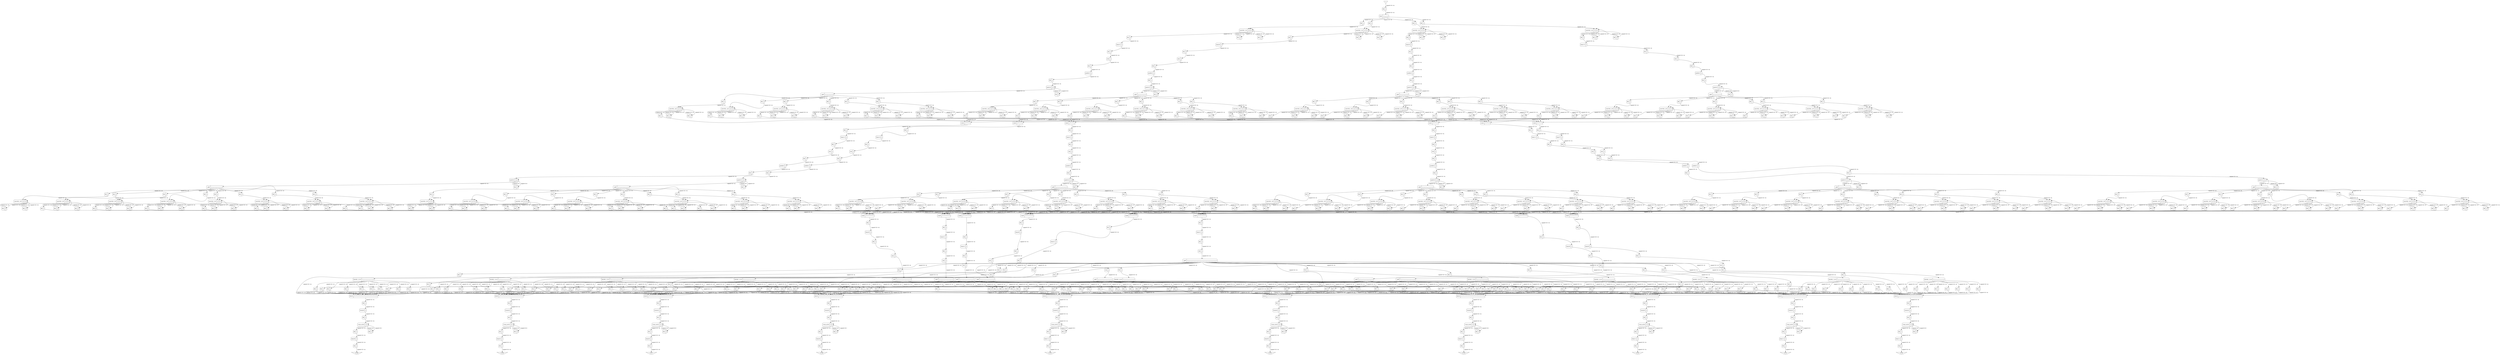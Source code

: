 digraph g {
n1081 [shape=record,style=rounded,label="<id>fifo|{{<e0>}|{<s0>}}"];
n1080 [shape=record,style=rounded,label="<id>fifo|{{<e0>}|{<s0>}}"];
n1079 [shape=record,style=rounded,label="<id>fifo|{{<e0>}|{<s0>}}"];
n1078 [shape=record,style=rounded,label="<id>fifo|{{<e0>}|{<s0>}}"];
n1077 [shape=record,style=rounded,label="<id>fifo|{{<e0>}|{<s0>}}"];
n1076 [shape=record,style=rounded,label="<id>fifo|{{<e0>}|{<s0>}}"];
n1075 [shape=record,style=rounded,label="<id>fifo|{{<e0>}|{<s0>}}"];
n1074 [shape=record,style=rounded,label="<id>fifo|{{<e0>}|{<s0>}}"];
n1073 [shape=record,style=rounded,label="<id>fifo|{{<e0>}|{<s0>}}"];
n1072 [shape=record,style=rounded,label="<id>fifo|{{<e0>}|{<s0>}}"];
n1071 [shape=record,style=rounded,label="<id>fifo|{{<e0>}|{<s0>}}"];
n1070 [shape=record,style=rounded,label="<id>fifo|{{<e0>}|{<s0>}}"];
n1069 [shape=record,style=rounded,label="<id>fifo|{{<e0>}|{<s0>}}"];
n1068 [shape=record,style=rounded,label="<id>fifo|{{<e0>}|{<s0>}}"];
n1067 [shape=record,style=rounded,label="<id>fifo|{{<e0>}|{<s0>}}"];
n1066 [shape=record,style=rounded,label="<id>fifo|{{<e0>}|{<s0>}}"];
n1065 [shape=record,style=rounded,label="<id>fifo|{{<e0>}|{<s0>}}"];
n1064 [shape=record,style=rounded,label="<id>fifo|{{<e0>}|{<s0>}}"];
n1063 [shape=record,style=rounded,label="<id>fifo|{{<e0>}|{<s0>}}"];
n1062 [shape=record,style=rounded,label="<id>fifo|{{<e0>}|{<s0>}}"];
n1061 [shape=record,style=rounded,label="<id>fifo|{{<e0>}|{<s0>}}"];
n1060 [shape=record,style=rounded,label="<id>fifo|{{<e0>}|{<s0>}}"];
n1059 [shape=record,style=rounded,label="<id>fifo|{{<e0>}|{<s0>}}"];
n1058 [shape=record,style=rounded,label="<id>fifo|{{<e0>}|{<s0>}}"];
n1057 [shape=record,style=rounded,label="<id>fifo|{{<e0>}|{<s0>}}"];
n1056 [shape=record,style=rounded,label="<id>fifo|{{<e0>}|{<s0>}}"];
n1055 [shape=record,style=rounded,label="<id>fifo|{{<e0>}|{<s0>}}"];
n1054 [shape=record,style=rounded,label="<id>fifo|{{<e0>}|{<s0>}}"];
n1053 [shape=record,style=rounded,label="<id>fifo|{{<e0>}|{<s0>}}"];
n1052 [shape=record,style=rounded,label="<id>fifo|{{<e0>}|{<s0>}}"];
n1051 [shape=record,style=rounded,label="<id>fifo|{{<e0>}|{<s0>}}"];
n1050 [shape=record,style=rounded,label="<id>fifo|{{<e0>}|{<s0>}}"];
n1049 [shape=record,style=rounded,label="<id>fifo|{{<e0>}|{<s0>}}"];
n1048 [shape=record,style=rounded,label="<id>fifo|{{<e0>}|{<s0>}}"];
n1047 [shape=record,style=rounded,label="<id>fifo|{{<e0>}|{<s0>}}"];
n1046 [shape=record,style=rounded,label="<id>fifo|{{<e0>}|{<s0>}}"];
n1045 [shape=record,style=rounded,label="<id>fifo|{{<e0>}|{<s0>}}"];
n1044 [shape=record,style=rounded,label="<id>fifo|{{<e0>}|{<s0>}}"];
n1043 [shape=record,style=rounded,label="<id>fifo|{{<e0>}|{<s0>}}"];
n1042 [shape=record,style=rounded,label="<id>fifo|{{<e0>}|{<s0>}}"];
n1041 [shape=record,style=rounded,label="<id>fifo|{{<e0>}|{<s0>}}"];
n1040 [shape=record,style=rounded,label="<id>fifo|{{<e0>}|{<s0>}}"];
n1039 [shape=record,style=rounded,label="<id>fifo|{{<e0>}|{<s0>}}"];
n1038 [shape=record,style=rounded,label="<id>fifo|{{<e0>}|{<s0>}}"];
n1037 [shape=record,style=rounded,label="<id>fifo|{{<e0>}|{<s0>}}"];
n1036 [shape=record,style=rounded,label="<id>fifo|{{<e0>}|{<s0>}}"];
n1035 [shape=record,style=rounded,label="<id>fifo|{{<e0>}|{<s0>}}"];
n1034 [shape=record,style=rounded,label="<id>fifo|{{<e0>}|{<s0>}}"];
n1033 [shape=record,style=rounded,label="<id>fifo|{{<e0>}|{<s0>}}"];
n1032 [shape=record,style=rounded,label="<id>fifo|{{<e0>}|{<s0>}}"];
n1031 [shape=record,style=rounded,label="<id>fifo|{{<e0>}|{<s0>}}"];
n1030 [shape=record,style=rounded,label="<id>fifo|{{<e0>}|{<s0>}}"];
n1029 [shape=record,style=rounded,label="<id>fifo|{{<e0>}|{<s0>}}"];
n1028 [shape=record,style=rounded,label="<id>fifo|{{<e0>}|{<s0>}}"];
n1027 [shape=record,style=rounded,label="<id>fifo|{{<e0>}|{<s0>}}"];
n1026 [shape=record,style=rounded,label="<id>fifo|{{<e0>}|{<s0>}}"];
n1025 [shape=record,style=rounded,label="<id>fifo|{{<e0>}|{<s0>}}"];
n1024 [shape=record,style=rounded,label="<id>fifo|{{<e0>}|{<s0>}}"];
n1023 [shape=record,style=rounded,label="<id>fifo|{{<e0>}|{<s0>}}"];
n1022 [shape=record,style=rounded,label="<id>fifo|{{<e0>}|{<s0>}}"];
n1021 [shape=record,style=rounded,label="<id>fifo|{{<e0>}|{<s0>}}"];
n1020 [shape=record,style=rounded,label="<id>fifo|{{<e0>}|{<s0>}}"];
n1019 [shape=record,style=rounded,label="<id>fifo|{{<e0>}|{<s0>}}"];
n1018 [shape=record,style=rounded,label="<id>fifo|{{<e0>}|{<s0>}}"];
n1017 [shape=record,style=rounded,label="<id>fifo|{{<e0>}|{<s0>}}"];
n1016 [shape=record,style=rounded,label="<id>fifo|{{<e0>}|{<s0>}}"];
n1015 [shape=record,style=rounded,label="<id>fifo|{{<e0>}|{<s0>}}"];
n1014 [shape=record,style=rounded,label="<id>fifo|{{<e0>}|{<s0>}}"];
n1013 [shape=record,style=rounded,label="<id>fifo|{{<e0>}|{<s0>}}"];
n1012 [shape=record,style=rounded,label="<id>fifo|{{<e0>}|{<s0>}}"];
n1011 [shape=record,style=rounded,label="<id>fifo|{{<e0>}|{<s0>}}"];
n1010 [shape=record,style=rounded,label="<id>fifo|{{<e0>}|{<s0>}}"];
n1009 [shape=record,style=rounded,label="<id>fifo|{{<e0>}|{<s0>}}"];
n1008 [shape=record,style=rounded,label="<id>fifo|{{<e0>}|{<s0>}}"];
n1007 [shape=record,style=rounded,label="<id>fifo|{{<e0>}|{<s0>}}"];
n1006 [shape=record,style=rounded,label="<id>fifo|{{<e0>}|{<s0>}}"];
n1005 [shape=record,style=rounded,label="<id>fifo|{{<e0>}|{<s0>}}"];
n1004 [shape=record,style=rounded,label="<id>fifo|{{<e0>}|{<s0>}}"];
n1003 [shape=record,style=rounded,label="<id>fifo|{{<e0>}|{<s0>}}"];
n1002 [shape=record,style=rounded,label="<id>fifo|{{<e0>}|{<s0>}}"];
n1001 [shape=record,style=rounded,label="<id>fifo|{{<e0>}|{<s0>}}"];
n1000 [shape=record,style=rounded,label="<id>fifo|{{<e0>}|{<s0>}}"];
n999 [shape=record,style=rounded,label="<id>fifo|{{<e0>}|{<s0>}}"];
n998 [shape=record,style=rounded,label="<id>fifo|{{<e0>}|{<s0>}}"];
n997 [shape=record,style=rounded,label="<id>fifo|{{<e0>}|{<s0>}}"];
n996 [shape=record,style=rounded,label="<id>fifo|{{<e0>}|{<s0>}}"];
n995 [shape=record,style=rounded,label="<id>fifo|{{<e0>}|{<s0>}}"];
n994 [shape=record,style=rounded,label="<id>fifo|{{<e0>}|{<s0>}}"];
n993 [shape=record,style=rounded,label="<id>fifo|{{<e0>}|{<s0>}}"];
n992 [shape=record,style=rounded,label="<id>fifo|{{<e0>}|{<s0>}}"];
n991 [shape=record,style=rounded,label="<id>fifo|{{<e0>}|{<s0>}}"];
n990 [shape=record,style=rounded,label="<id>fifo|{{<e0>}|{<s0>}}"];
n989 [shape=record,style=rounded,label="<id>fifo|{{<e0>}|{<s0>}}"];
n988 [shape=record,style=rounded,label="<id>fifo|{{<e0>}|{<s0>}}"];
n987 [shape=record,style=rounded,label="<id>fifo|{{<e0>}|{<s0>}}"];
n986 [shape=record,style=rounded,label="<id>fifo|{{<e0>}|{<s0>}}"];
n985 [shape=record,style=rounded,label="<id>fifo|{{<e0>}|{<s0>}}"];
n984 [shape=record,style=rounded,label="<id>fifo|{{<e0>}|{<s0>}}"];
n983 [shape=record,style=rounded,label="<id>fifo|{{<e0>}|{<s0>}}"];
n982 [shape=record,style=rounded,label="<id>fifo|{{<e0>}|{<s0>}}"];
n981 [shape=record,style=rounded,label="<id>fifo|{{<e0>}|{<s0>}}"];
n980 [shape=record,style=rounded,label="<id>fifo|{{<e0>}|{<s0>}}"];
n979 [shape=record,style=rounded,label="<id>fifo|{{<e0>}|{<s0>}}"];
n978 [shape=record,style=rounded,label="<id>fifo|{{<e0>}|{<s0>}}"];
n977 [shape=record,style=rounded,label="<id>fifo|{{<e0>}|{<s0>}}"];
n976 [shape=record,style=rounded,label="<id>fifo|{{<e0>}|{<s0>}}"];
n975 [shape=record,style=rounded,label="<id>fifo|{{<e0>}|{<s0>}}"];
n974 [shape=record,style=rounded,label="<id>fifo|{{<e0>}|{<s0>}}"];
n973 [shape=record,style=rounded,label="<id>fifo|{{<e0>}|{<s0>}}"];
n972 [shape=record,style=rounded,label="<id>fifo|{{<e0>}|{<s0>}}"];
n971 [shape=record,style=rounded,label="<id>fifo|{{<e0>}|{<s0>}}"];
n970 [shape=record,style=rounded,label="<id>fifo|{{<e0>}|{<s0>}}"];
n969 [shape=record,style=rounded,label="<id>fifo|{{<e0>}|{<s0>}}"];
n968 [shape=record,style=rounded,label="<id>fifo|{{<e0>}|{<s0>}}"];
n967 [shape=record,style=rounded,label="<id>fifo|{{<e0>}|{<s0>}}"];
n966 [shape=record,style=rounded,label="<id>fifo|{{<e0>}|{<s0>}}"];
n965 [shape=record,style=rounded,label="<id>fifo|{{<e0>}|{<s0>}}"];
n964 [shape=record,style=rounded,label="<id>fifo|{{<e0>}|{<s0>}}"];
n963 [shape=record,style=rounded,label="<id>fifo|{{<e0>}|{<s0>}}"];
n962 [shape=record,style=rounded,label="<id>fifo|{{<e0>}|{<s0>}}"];
n961 [shape=record,style=rounded,label="<id>fifo|{{<e0>}|{<s0>}}"];
n960 [shape=record,style=rounded,label="<id>fifo|{{<e0>}|{<s0>}}"];
n959 [shape=record,style=rounded,label="<id>fifo|{{<e0>}|{<s0>}}"];
n958 [shape=record,style=rounded,label="<id>fifo|{{<e0>}|{<s0>}}"];
n957 [shape=record,style=rounded,label="<id>fifo|{{<e0>}|{<s0>}}"];
n956 [shape=record,style=rounded,label="<id>fifo|{{<e0>}|{<s0>}}"];
n955 [shape=record,style=rounded,label="<id>fifo|{{<e0>}|{<s0>}}"];
n954 [shape=record,style=rounded,label="<id>fifo|{{<e0>}|{<s0>}}"];
n953 [shape=record,style=rounded,label="<id>fifo|{{<e0>}|{<s0>}}"];
n952 [shape=record,style=rounded,label="<id>fifo|{{<e0>}|{<s0>}}"];
n951 [shape=record,style=rounded,label="<id>fifo|{{<e0>}|{<s0>}}"];
n950 [shape=record,style=rounded,label="<id>fifo|{{<e0>}|{<s0>}}"];
n949 [shape=record,style=rounded,label="<id>fifo|{{<e0>}|{<s0>}}"];
n948 [shape=record,style=rounded,label="<id>fifo|{{<e0>}|{<s0>}}"];
n947 [shape=record,style=rounded,label="<id>fifo|{{<e0>}|{<s0>}}"];
n946 [shape=record,style=rounded,label="<id>fifo|{{<e0>}|{<s0>}}"];
n945 [shape=record,style=rounded,label="<id>fifo|{{<e0>}|{<s0>}}"];
n944 [shape=record,style=rounded,label="<id>fifo|{{<e0>}|{<s0>}}"];
n943 [shape=record,style=rounded,label="<id>fifo|{{<e0>}|{<s0>}}"];
n942 [shape=record,style=rounded,label="<id>fifo|{{<e0>}|{<s0>}}"];
n941 [shape=record,style=rounded,label="<id>fifo|{{<e0>}|{<s0>}}"];
n940 [shape=record,style=rounded,label="<id>fifo|{{<e0>}|{<s0>}}"];
n939 [shape=record,style=rounded,label="<id>fifo|{{<e0>}|{<s0>}}"];
n938 [shape=record,style=rounded,label="<id>fifo|{{<e0>}|{<s0>}}"];
n937 [shape=record,style=rounded,label="<id>fifo|{{<e0>}|{<s0>}}"];
n936 [shape=record,style=rounded,label="<id>fifo|{{<e0>}|{<s0>}}"];
n935 [shape=record,style=rounded,label="<id>fifo|{{<e0>}|{<s0>}}"];
n934 [shape=record,style=rounded,label="<id>fifo|{{<e0>}|{<s0>}}"];
n933 [shape=record,style=rounded,label="<id>fifo|{{<e0>}|{<s0>}}"];
n932 [shape=record,style=rounded,label="<id>fifo|{{<e0>}|{<s0>}}"];
n931 [shape=record,style=rounded,label="<id>fifo|{{<e0>}|{<s0>}}"];
n930 [shape=record,style=rounded,label="<id>fifo|{{<e0>}|{<s0>}}"];
n929 [shape=record,style=rounded,label="<id>fifo|{{<e0>}|{<s0>}}"];
n928 [shape=record,style=rounded,label="<id>fifo|{{<e0>}|{<s0>}}"];
n927 [shape=record,style=rounded,label="<id>fifo|{{<e0>}|{<s0>}}"];
n926 [shape=record,style=rounded,label="<id>fifo|{{<e0>}|{<s0>}}"];
n925 [shape=record,style=rounded,label="<id>fifo|{{<e0>}|{<s0>}}"];
n924 [shape=record,style=rounded,label="<id>fifo|{{<e0>}|{<s0>}}"];
n923 [shape=record,style=rounded,label="<id>fifo|{{<e0>}|{<s0>}}"];
n922 [shape=record,style=rounded,label="<id>fifo|{{<e0>}|{<s0>}}"];
n921 [shape=record,style=rounded,label="<id>fifo|{{<e0>}|{<s0>}}"];
n920 [shape=record,style=rounded,label="<id>fifo|{{<e0>}|{<s0>}}"];
n919 [shape=record,style=rounded,label="<id>fifo|{{<e0>}|{<s0>}}"];
n918 [shape=record,style=rounded,label="<id>fifo|{{<e0>}|{<s0>}}"];
n917 [shape=record,style=rounded,label="<id>fifo|{{<e0>}|{<s0>}}"];
n916 [shape=record,style=rounded,label="<id>fifo|{{<e0>}|{<s0>}}"];
n915 [shape=record,style=rounded,label="<id>fifo|{{<e0>}|{<s0>}}"];
n914 [shape=record,style=rounded,label="<id>fifo|{{<e0>}|{<s0>}}"];
n913 [shape=record,style=rounded,label="<id>fifo|{{<e0>}|{<s0>}}"];
n912 [shape=record,style=rounded,label="<id>fifo|{{<e0>}|{<s0>}}"];
n911 [shape=record,style=rounded,label="<id>fifo|{{<e0>}|{<s0>}}"];
n910 [shape=record,style=rounded,label="<id>fifo|{{<e0>}|{<s0>}}"];
n909 [shape=record,style=rounded,label="<id>fifo|{{<e0>}|{<s0>}}"];
n908 [shape=record,style=rounded,label="<id>fifo|{{<e0>}|{<s0>}}"];
n907 [shape=record,style=rounded,label="<id>fifo|{{<e0>}|{<s0>}}"];
n906 [shape=record,style=rounded,label="<id>fifo|{{<e0>}|{<s0>}}"];
n905 [shape=record,style=rounded,label="<id>fifo|{{<e0>}|{<s0>}}"];
n904 [shape=record,style=rounded,label="<id>fifo|{{<e0>}|{<s0>}}"];
n903 [shape=record,style=rounded,label="<id>fifo|{{<e0>}|{<s0>}}"];
n902 [shape=record,style=rounded,label="<id>fifo|{{<e0>}|{<s0>}}"];
n901 [shape=record,style=rounded,label="<id>fifo|{{<e0>}|{<s0>}}"];
n900 [shape=record,style=rounded,label="<id>fifo|{{<e0>}|{<s0>}}"];
n899 [shape=record,style=rounded,label="<id>fifo|{{<e0>}|{<s0>}}"];
n898 [shape=record,style=rounded,label="<id>fifo|{{<e0>}|{<s0>}}"];
n897 [shape=record,style=rounded,label="<id>fifo|{{<e0>}|{<s0>}}"];
n896 [shape=record,style=rounded,label="<id>fifo|{{<e0>}|{<s0>}}"];
n895 [shape=record,style=rounded,label="<id>fifo|{{<e0>}|{<s0>}}"];
n894 [shape=record,style=rounded,label="<id>fifo|{{<e0>}|{<s0>}}"];
n893 [shape=record,style=rounded,label="<id>fifo|{{<e0>}|{<s0>}}"];
n892 [shape=record,style=rounded,label="<id>fifo|{{<e0>}|{<s0>}}"];
n891 [shape=record,style=rounded,label="<id>fifo|{{<e0>}|{<s0>}}"];
n890 [shape=record,style=rounded,label="<id>fifo|{{<e0>}|{<s0>}}"];
n889 [shape=record,style=rounded,label="<id>fifo|{{<e0>}|{<s0>}}"];
n888 [shape=record,style=rounded,label="<id>fifo|{{<e0>}|{<s0>}}"];
n887 [shape=record,style=rounded,label="<id>fifo|{{<e0>}|{<s0>}}"];
n886 [shape=record,style=rounded,label="<id>fifo|{{<e0>}|{<s0>}}"];
n885 [shape=record,style=rounded,label="<id>fifo|{{<e0>}|{<s0>}}"];
n884 [shape=record,style=rounded,label="<id>fifo|{{<e0>}|{<s0>}}"];
n883 [shape=record,style=rounded,label="<id>fifo|{{<e0>}|{<s0>}}"];
n882 [shape=record,style=rounded,label="<id>fifo|{{<e0>}|{<s0>}}"];
n881 [shape=record,style=rounded,label="<id>fifo|{{<e0>}|{<s0>}}"];
n880 [shape=record,style=rounded,label="<id>fifo|{{<e0>}|{<s0>}}"];
n879 [shape=record,style=rounded,label="<id>fifo|{{<e0>}|{<s0>}}"];
n878 [shape=record,style=rounded,label="<id>fifo|{{<e0>}|{<s0>}}"];
n877 [shape=record,style=rounded,label="<id>fifo|{{<e0>}|{<s0>}}"];
n876 [shape=record,style=rounded,label="<id>fifo|{{<e0>}|{<s0>}}"];
n875 [shape=record,style=rounded,label="<id>fifo|{{<e0>}|{<s0>}}"];
n874 [shape=record,style=rounded,label="<id>fifo|{{<e0>}|{<s0>}}"];
n873 [shape=record,style=rounded,label="<id>fifo|{{<e0>}|{<s0>}}"];
n872 [shape=record,style=rounded,label="<id>fifo|{{<e0>}|{<s0>}}"];
n871 [shape=record,style=rounded,label="<id>fifo|{{<e0>}|{<s0>}}"];
n870 [shape=record,style=rounded,label="<id>fifo|{{<e0>}|{<s0>}}"];
n869 [shape=record,style=rounded,label="<id>fifo|{{<e0>}|{<s0>}}"];
n868 [shape=record,style=rounded,label="<id>fifo|{{<e0>}|{<s0>}}"];
n867 [shape=record,style=rounded,label="<id>fifo|{{<e0>}|{<s0>}}"];
n866 [shape=record,style=rounded,label="<id>fifo|{{<e0>}|{<s0>}}"];
n865 [shape=record,style=rounded,label="<id>fifo|{{<e0>}|{<s0>}}"];
n864 [shape=record,style=rounded,label="<id>fifo|{{<e0>}|{<s0>}}"];
n863 [shape=record,style=rounded,label="<id>fifo|{{<e0>}|{<s0>}}"];
n862 [shape=record,style=rounded,label="<id>fifo|{{<e0>}|{<s0>}}"];
n861 [shape=record,style=rounded,label="<id>fifo|{{<e0>}|{<s0>}}"];
n860 [shape=record,style=rounded,label="<id>fifo|{{<e0>}|{<s0>}}"];
n859 [shape=record,style=rounded,label="<id>fifo|{{<e0>}|{<s0>}}"];
n858 [shape=record,style=rounded,label="<id>fifo|{{<e0>}|{<s0>}}"];
n857 [shape=record,style=rounded,label="<id>fifo|{{<e0>}|{<s0>}}"];
n856 [shape=record,style=rounded,label="<id>fifo|{{<e0>}|{<s0>}}"];
n855 [shape=record,style=rounded,label="<id>fifo|{{<e0>}|{<s0>}}"];
n854 [shape=record,style=rounded,label="<id>fifo|{{<e0>}|{<s0>}}"];
n853 [shape=record,style=rounded,label="<id>fifo|{{<e0>}|{<s0>}}"];
n852 [shape=record,style=rounded,label="<id>fifo|{{<e0>}|{<s0>}}"];
n851 [shape=record,style=rounded,label="<id>fifo|{{<e0>}|{<s0>}}"];
n850 [shape=record,style=rounded,label="<id>fifo|{{<e0>}|{<s0>}}"];
n849 [shape=record,style=rounded,label="<id>fifo|{{<e0>}|{<s0>}}"];
n848 [shape=record,style=rounded,label="<id>fifo|{{<e0>}|{<s0>}}"];
n847 [shape=record,style=rounded,label="<id>fifo|{{<e0>}|{<s0>}}"];
n846 [shape=record,style=rounded,label="<id>fifo|{{<e0>}|{<s0>}}"];
n845 [shape=record,style=rounded,label="<id>fifo|{{<e0>}|{<s0>}}"];
n844 [shape=record,style=rounded,label="<id>fifo|{{<e0>}|{<s0>}}"];
n843 [shape=record,style=rounded,label="<id>fifo|{{<e0>}|{<s0>}}"];
n842 [shape=record,style=rounded,label="<id>fifo|{{<e0>}|{<s0>}}"];
n841 [shape=record,style=rounded,label="<id>fifo|{{<e0>}|{<s0>}}"];
n840 [shape=record,style=rounded,label="<id>fifo|{{<e0>}|{<s0>}}"];
n839 [shape=record,style=rounded,label="<id>fifo|{{<e0>}|{<s0>}}"];
n838 [shape=record,style=rounded,label="<id>fifo|{{<e0>}|{<s0>}}"];
n837 [shape=record,style=rounded,label="<id>fifo|{{<e0>}|{<s0>}}"];
n836 [shape=record,style=rounded,label="<id>fifo|{{<e0>}|{<s0>}}"];
n835 [shape=record,style=rounded,label="<id>fifo|{{<e0>}|{<s0>}}"];
n834 [shape=record,style=rounded,label="<id>fifo|{{<e0>}|{<s0>}}"];
n833 [shape=record,style=rounded,label="<id>fifo|{{<e0>}|{<s0>}}"];
n832 [shape=record,style=rounded,label="<id>fifo|{{<e0>}|{<s0>}}"];
n831 [shape=record,style=rounded,label="<id>fifo|{{<e0>}|{<s0>}}"];
n830 [shape=record,style=rounded,label="<id>fifo|{{<e0>}|{<s0>}}"];
n829 [shape=record,style=rounded,label="<id>fifo|{{<e0>}|{<s0>}}"];
n828 [shape=record,style=rounded,label="<id>fifo|{{<e0>}|{<s0>}}"];
n827 [shape=record,style=rounded,label="<id>fifo|{{<e0>}|{<s0>}}"];
n826 [shape=record,style=rounded,label="<id>fifo|{{<e0>}|{<s0>}}"];
n825 [shape=record,style=rounded,label="<id>fifo|{{<e0>}|{<s0>}}"];
n824 [shape=record,style=rounded,label="<id>fifo|{{<e0>}|{<s0>}}"];
n823 [shape=record,style=rounded,label="<id>fifo|{{<e0>}|{<s0>}}"];
n822 [shape=record,style=rounded,label="<id>fifo|{{<e0>}|{<s0>}}"];
n821 [shape=record,style=rounded,label="<id>fifo|{{<e0>}|{<s0>}}"];
n820 [shape=record,style=rounded,label="<id>fifo|{{<e0>}|{<s0>}}"];
n819 [shape=record,style=rounded,label="<id>fifo|{{<e0>}|{<s0>}}"];
n818 [shape=record,style=rounded,label="<id>fifo|{{<e0>}|{<s0>}}"];
n817 [shape=record,style=rounded,label="<id>fifo|{{<e0>}|{<s0>}}"];
n816 [shape=record,style=rounded,label="<id>fifo|{{<e0>}|{<s0>}}"];
n815 [shape=record,style=rounded,label="<id>fifo|{{<e0>}|{<s0>}}"];
n814 [shape=record,style=rounded,label="<id>fifo|{{<e0>}|{<s0>}}"];
n813 [shape=record,style=rounded,label="<id>fifo|{{<e0>}|{<s0>}}"];
n812 [shape=record,style=rounded,label="<id>fifo|{{<e0>}|{<s0>}}"];
n811 [shape=record,style=rounded,label="<id>fifo|{{<e0>}|{<s0>}}"];
n810 [shape=record,style=rounded,label="<id>fifo|{{<e0>}|{<s0>}}"];
n809 [shape=record,style=rounded,label="<id>fifo|{{<e0>}|{<s0>}}"];
n808 [shape=record,style=rounded,label="<id>fifo|{{<e0>}|{<s0>}}"];
n807 [shape=record,style=rounded,label="<id>fifo|{{<e0>}|{<s0>}}"];
n806 [shape=record,style=rounded,label="<id>fifo|{{<e0>}|{<s0>}}"];
n805 [shape=record,style=rounded,label="<id>fifo|{{<e0>}|{<s0>}}"];
n804 [shape=record,style=rounded,label="<id>fifo|{{<e0>}|{<s0>}}"];
n803 [shape=record,style=rounded,label="<id>fifo|{{<e0>}|{<s0>}}"];
n802 [shape=record,style=rounded,label="<id>fifo|{{<e0>}|{<s0>}}"];
n801 [shape=record,style=rounded,label="<id>fifo|{{<e0>}|{<s0>}}"];
n800 [shape=record,style=rounded,label="<id>fifo|{{<e0>}|{<s0>}}"];
n799 [shape=record,style=rounded,label="<id>fifo|{{<e0>}|{<s0>}}"];
n798 [shape=record,style=rounded,label="<id>fifo|{{<e0>}|{<s0>}}"];
n797 [shape=record,style=rounded,label="<id>fifo|{{<e0>}|{<s0>}}"];
n796 [shape=record,style=rounded,label="<id>fifo|{{<e0>}|{<s0>}}"];
n795 [shape=record,style=rounded,label="<id>fifo|{{<e0>}|{<s0>}}"];
n794 [shape=record,style=rounded,label="<id>fifo|{{<e0>}|{<s0>}}"];
n793 [shape=record,style=rounded,label="<id>fifo|{{<e0>}|{<s0>}}"];
n792 [shape=record,style=rounded,label="<id>fifo|{{<e0>}|{<s0>}}"];
n791 [shape=record,style=rounded,label="<id>fifo|{{<e0>}|{<s0>}}"];
n790 [shape=record,style=rounded,label="<id>fifo|{{<e0>}|{<s0>}}"];
n789 [shape=record,style=rounded,label="<id>fifo|{{<e0>}|{<s0>}}"];
n788 [shape=record,style=rounded,label="<id>fifo|{{<e0>}|{<s0>}}"];
n787 [shape=record,style=rounded,label="<id>fifo|{{<e0>}|{<s0>}}"];
n786 [shape=record,style=rounded,label="<id>fifo|{{<e0>}|{<s0>}}"];
n785 [shape=record,style=rounded,label="<id>fifo|{{<e0>}|{<s0>}}"];
n784 [shape=record,style=rounded,label="<id>fifo|{{<e0>}|{<s0>}}"];
n783 [shape=record,style=rounded,label="<id>fifo|{{<e0>}|{<s0>}}"];
n782 [shape=record,style=rounded,label="<id>fifo|{{<e0>}|{<s0>}}"];
n781 [shape=record,style=rounded,label="<id>fifo|{{<e0>}|{<s0>}}"];
n780 [shape=record,style=rounded,label="<id>fifo|{{<e0>}|{<s0>}}"];
n779 [shape=record,style=rounded,label="<id>fifo|{{<e0>}|{<s0>}}"];
n778 [shape=record,style=rounded,label="<id>fifo|{{<e0>}|{<s0>}}"];
n777 [shape=record,style=rounded,label="<id>fifo|{{<e0>}|{<s0>}}"];
n776 [shape=record,style=rounded,label="<id>fifo|{{<e0>}|{<s0>}}"];
n775 [shape=record,style=rounded,label="<id>fifo|{{<e0>}|{<s0>}}"];
n774 [shape=record,style=rounded,label="<id>fifo|{{<e0>}|{<s0>}}"];
n773 [shape=record,style=rounded,label="<id>fifo|{{<e0>}|{<s0>}}"];
n772 [shape=record,style=rounded,label="<id>fifo|{{<e0>}|{<s0>}}"];
n771 [shape=record,style=rounded,label="<id>fifo|{{<e0>}|{<s0>}}"];
n770 [shape=record,style=rounded,label="<id>fifo|{{<e0>}|{<s0>}}"];
n769 [shape=record,style=rounded,label="<id>fifo|{{<e0>}|{<s0>}}"];
n768 [shape=record,style=rounded,label="<id>fifo|{{<e0>}|{<s0>}}"];
n767 [shape=record,style=rounded,label="<id>fifo|{{<e0>}|{<s0>}}"];
n766 [shape=record,style=rounded,label="<id>fifo|{{<e0>}|{<s0>}}"];
n765 [shape=record,style=rounded,label="<id>fifo|{{<e0>}|{<s0>}}"];
n764 [shape=record,style=rounded,label="<id>fifo|{{<e0>}|{<s0>}}"];
n763 [shape=record,style=rounded,label="<id>fifo|{{<e0>}|{<s0>}}"];
n762 [shape=record,style=rounded,label="<id>fifo|{{<e0>}|{<s0>}}"];
n761 [shape=record,style=rounded,label="<id>fifo|{{<e0>}|{<s0>}}"];
n760 [shape=record,style=rounded,label="<id>fifo|{{<e0>}|{<s0>}}"];
n759 [shape=record,style=rounded,label="<id>fifo|{{<e0>}|{<s0>}}"];
n758 [shape=record,style=rounded,label="<id>fifo|{{<e0>}|{<s0>}}"];
n757 [shape=record,style=rounded,label="<id>fifo|{{<e0>}|{<s0>}}"];
n756 [shape=record,style=rounded,label="<id>fifo|{{<e0>}|{<s0>}}"];
n755 [shape=record,style=rounded,label="<id>fifo|{{<e0>}|{<s0>}}"];
n754 [shape=record,style=rounded,label="<id>fifo|{{<e0>}|{<s0>}}"];
n753 [shape=record,style=rounded,label="<id>fifo|{{<e0>}|{<s0>}}"];
n752 [shape=record,style=rounded,label="<id>fifo|{{<e0>}|{<s0>}}"];
n751 [shape=record,style=rounded,label="<id>fifo|{{<e0>}|{<s0>}}"];
n750 [shape=record,style=rounded,label="<id>fifo|{{<e0>}|{<s0>}}"];
n749 [shape=record,style=rounded,label="<id>fifo|{{<e0>}|{<s0>}}"];
n748 [shape=record,style=rounded,label="<id>fifo|{{<e0>}|{<s0>}}"];
n747 [shape=record,style=rounded,label="<id>fifo|{{<e0>}|{<s0>}}"];
n746 [shape=record,style=rounded,label="<id>fifo|{{<e0>}|{<s0>}}"];
n745 [shape=record,style=rounded,label="<id>fifo|{{<e0>}|{<s0>}}"];
n744 [shape=record,style=rounded,label="<id>fifo|{{<e0>}|{<s0>}}"];
n743 [shape=record,style=rounded,label="<id>fifo|{{<e0>}|{<s0>}}"];
n742 [shape=record,style=rounded,label="<id>fifo|{{<e0>}|{<s0>}}"];
n741 [shape=record,style=rounded,label="<id>fifo|{{<e0>}|{<s0>}}"];
n740 [shape=record,style=rounded,label="<id>fifo|{{<e0>}|{<s0>}}"];
n739 [shape=record,style=rounded,label="<id>fifo|{{<e0>}|{<s0>}}"];
n738 [shape=record,style=rounded,label="<id>fifo|{{<e0>}|{<s0>}}"];
n737 [shape=record,style=rounded,label="<id>fifo|{{<e0>}|{<s0>}}"];
n736 [shape=record,style=rounded,label="<id>fifo|{{<e0>}|{<s0>}}"];
n735 [shape=record,style=rounded,label="<id>fifo|{{<e0>}|{<s0>}}"];
n734 [shape=record,style=rounded,label="<id>fifo|{{<e0>}|{<s0>}}"];
n733 [shape=record,style=rounded,label="<id>fifo|{{<e0>}|{<s0>}}"];
n732 [shape=record,style=rounded,label="<id>fifo|{{<e0>}|{<s0>}}"];
n731 [shape=record,style=rounded,label="<id>fifo|{{<e0>}|{<s0>}}"];
n730 [shape=record,style=rounded,label="<id>fifo|{{<e0>}|{<s0>}}"];
n729 [shape=record,style=rounded,label="<id>fifo|{{<e0>}|{<s0>}}"];
n728 [shape=record,style=rounded,label="<id>fifo|{{<e0>}|{<s0>}}"];
n727 [shape=record,style=rounded,label="<id>fifo|{{<e0>}|{<s0>}}"];
n726 [shape=record,style=rounded,label="<id>fifo|{{<e0>}|{<s0>}}"];
n725 [shape=record,style=rounded,label="<id>fifo|{{<e0>}|{<s0>}}"];
n724 [shape=record,style=rounded,label="<id>fifo|{{<e0>}|{<s0>}}"];
n723 [shape=record,style=rounded,label="<id>fifo|{{<e0>}|{<s0>}}"];
n722 [shape=record,style=rounded,label="<id>fifo|{{<e0>}|{<s0>}}"];
n721 [shape=record,style=rounded,label="<id>fifo|{{<e0>}|{<s0>}}"];
n720 [shape=record,style=rounded,label="<id>fifo|{{<e0>}|{<s0>}}"];
n719 [shape=record,style=rounded,label="<id>fifo|{{<e0>}|{<s0>}}"];
n718 [shape=record,style=rounded,label="<id>fifo|{{<e0>}|{<s0>}}"];
n717 [shape=record,style=rounded,label="<id>fifo|{{<e0>}|{<s0>}}"];
n716 [shape=record,style=rounded,label="<id>fifo|{{<e0>}|{<s0>}}"];
n715 [shape=record,style=rounded,label="<id>fifo|{{<e0>}|{<s0>}}"];
n714 [shape=record,style=rounded,label="<id>fifo|{{<e0>}|{<s0>}}"];
n713 [shape=record,style=rounded,label="<id>fifo|{{<e0>}|{<s0>}}"];
n712 [shape=record,style=rounded,label="<id>fifo|{{<e0>}|{<s0>}}"];
n711 [shape=record,style=rounded,label="<id>fifo|{{<e0>}|{<s0>}}"];
n710 [shape=record,style=rounded,label="<id>fifo|{{<e0>}|{<s0>}}"];
n709 [shape=record,style=rounded,label="<id>fifo|{{<e0>}|{<s0>}}"];
n708 [shape=record,style=rounded,label="<id>fifo|{{<e0>}|{<s0>}}"];
n707 [shape=record,style=rounded,label="<id>fifo|{{<e0>}|{<s0>}}"];
n706 [shape=record,style=rounded,label="<id>fifo|{{<e0>}|{<s0>}}"];
n705 [shape=record,style=rounded,label="<id>fifo|{{<e0>}|{<s0>}}"];
n704 [shape=record,style=rounded,label="<id>fifo|{{<e0>}|{<s0>}}"];
n703 [shape=record,style=rounded,label="<id>fifo|{{<e0>}|{<s0>}}"];
n702 [shape=record,style=rounded,label="<id>fifo|{{<e0>}|{<s0>}}"];
n701 [shape=record,style=rounded,label="<id>fifo|{{<e0>}|{<s0>}}"];
n700 [shape=record,style=rounded,label="<id>fifo|{{<e0>}|{<s0>}}"];
n699 [shape=record,style=rounded,label="<id>fifo|{{<e0>}|{<s0>}}"];
n698 [shape=record,style=rounded,label="<id>fifo|{{<e0>}|{<s0>}}"];
n697 [shape=record,style=rounded,label="<id>fifo|{{<e0>}|{<s0>}}"];
n696 [shape=record,style=rounded,label="<id>fifo|{{<e0>}|{<s0>}}"];
n695 [shape=record,style=rounded,label="<id>fifo|{{<e0>}|{<s0>}}"];
n694 [shape=record,style=rounded,label="<id>fifo|{{<e0>}|{<s0>}}"];
n693 [shape=record,style=rounded,label="<id>fifo|{{<e0>}|{<s0>}}"];
n692 [shape=record,style=rounded,label="<id>fifo|{{<e0>}|{<s0>}}"];
n691 [shape=record,style=rounded,label="<id>fifo|{{<e0>}|{<s0>}}"];
n690 [shape=record,style=rounded,label="<id>fifo|{{<e0>}|{<s0>}}"];
n689 [shape=record,style=rounded,label="<id>fifo|{{<e0>}|{<s0>}}"];
n688 [shape=record,style=rounded,label="<id>fifo|{{<e0>}|{<s0>}}"];
n687 [shape=record,style=rounded,label="<id>fifo|{{<e0>}|{<s0>}}"];
n686 [shape=record,style=rounded,label="<id>fifo|{{<e0>}|{<s0>}}"];
n685 [shape=record,style=rounded,label="<id>fifo|{{<e0>}|{<s0>}}"];
n684 [shape=record,style=rounded,label="<id>fifo|{{<e0>}|{<s0>}}"];
n683 [shape=record,style=rounded,label="<id>fifo|{{<e0>}|{<s0>}}"];
n682 [shape=record,style=rounded,label="<id>fifo|{{<e0>}|{<s0>}}"];
n681 [shape=record,style=rounded,label="<id>fifo|{{<e0>}|{<s0>}}"];
n680 [shape=record,style=rounded,label="<id>fifo|{{<e0>}|{<s0>}}"];
n679 [shape=record,style=rounded,label="<id>fifo|{{<e0>}|{<s0>}}"];
n678 [shape=record,style=rounded,label="<id>fifo|{{<e0>}|{<s0>}}"];
n677 [shape=record,style=rounded,label="<id>fifo|{{<e0>}|{<s0>}}"];
n676 [shape=record,style=rounded,label="<id>fifo|{{<e0>}|{<s0>}}"];
n675 [shape=record,style=rounded,label="<id>fifo|{{<e0>}|{<s0>}}"];
n674 [shape=record,style=rounded,label="<id>fifo|{{<e0>}|{<s0>}}"];
n673 [shape=record,style=rounded,label="<id>fifo|{{<e0>}|{<s0>}}"];
n672 [shape=record,style=rounded,label="<id>fifo|{{<e0>}|{<s0>}}"];
n671 [shape=record,style=rounded,label="<id>fifo|{{<e0>}|{<s0>}}"];
n670 [shape=record,style=rounded,label="<id>fifo|{{<e0>}|{<s0>}}"];
n669 [shape=record,style=rounded,label="<id>fifo|{{<e0>}|{<s0>}}"];
n668 [shape=record,style=rounded,label="<id>fifo|{{<e0>}|{<s0>}}"];
n667 [shape=record,style=rounded,label="<id>fifo|{{<e0>}|{<s0>}}"];
n666 [shape=record,style=rounded,label="<id>fifo|{{<e0>}|{<s0>}}"];
n665 [shape=record,style=rounded,label="<id>fifo|{{<e0>}|{<s0>}}"];
n664 [shape=record,style=rounded,label="<id>fifo|{{<e0>}|{<s0>}}"];
n663 [shape=record,style=rounded,label="<id>fifo|{{<e0>}|{<s0>}}"];
n662 [shape=record,style=rounded,label="<id>fifo|{{<e0>}|{<s0>}}"];
n661 [shape=record,style=rounded,label="<id>fifo|{{<e0>}|{<s0>}}"];
n660 [shape=record,style=rounded,label="<id>fifo|{{<e0>}|{<s0>}}"];
n659 [shape=record,style=rounded,label="<id>fifo|{{<e0>}|{<s0>}}"];
n658 [shape=record,style=rounded,label="<id>fifo|{{<e0>}|{<s0>}}"];
n657 [shape=record,style=rounded,label="<id>fifo|{{<e0>}|{<s0>}}"];
n656 [shape=record,style=rounded,label="<id>fifo|{{<e0>}|{<s0>}}"];
n655 [shape=record,style=rounded,label="<id>fifo|{{<e0>}|{<s0>}}"];
n654 [shape=record,style=rounded,label="<id>fifo|{{<e0>}|{<s0>}}"];
n653 [shape=record,style=rounded,label="<id>fifo|{{<e0>}|{<s0>}}"];
n652 [shape=record,style=rounded,label="<id>fifo|{{<e0>}|{<s0>}}"];
n651 [shape=record,style=rounded,label="<id>fifo|{{<e0>}|{<s0>}}"];
n650 [shape=record,style=rounded,label="<id>fifo|{{<e0>}|{<s0>}}"];
n649 [shape=record,style=rounded,label="<id>fifo|{{<e0>}|{<s0>}}"];
n648 [shape=record,style=rounded,label="<id>fifo|{{<e0>}|{<s0>}}"];
n647 [shape=record,style=rounded,label="<id>fifo|{{<e0>}|{<s0>}}"];
n646 [shape=record,style=rounded,label="<id>fifo|{{<e0>}|{<s0>}}"];
n645 [shape=record,style=rounded,label="<id>fifo|{{<e0>}|{<s0>}}"];
n644 [shape=record,style=rounded,label="<id>fifo|{{<e0>}|{<s0>}}"];
n643 [shape=record,style=rounded,label="<id>fifo|{{<e0>}|{<s0>}}"];
n642 [shape=record,style=rounded,label="<id>fifo|{{<e0>}|{<s0>}}"];
n641 [shape=record,style=rounded,label="<id>fifo|{{<e0>}|{<s0>}}"];
n640 [shape=record,style=rounded,label="<id>fifo|{{<e0>}|{<s0>}}"];
n639 [shape=record,style=rounded,label="<id>fifo|{{<e0>}|{<s0>}}"];
n638 [shape=record,style=rounded,label="<id>fifo|{{<e0>}|{<s0>}}"];
n637 [shape=record,style=rounded,label="<id>fifo|{{<e0>}|{<s0>}}"];
n636 [shape=record,style=rounded,label="<id>fifo|{{<e0>}|{<s0>}}"];
n635 [shape=record,style=rounded,label="<id>fifo|{{<e0>}|{<s0>}}"];
n634 [shape=record,style=rounded,label="<id>fifo|{{<e0>}|{<s0>}}"];
n633 [shape=record,style=rounded,label="<id>fifo|{{<e0>}|{<s0>}}"];
n632 [shape=record,style=rounded,label="<id>fifo|{{<e0>}|{<s0>}}"];
n631 [shape=record,style=rounded,label="<id>fifo|{{<e0>}|{<s0>}}"];
n630 [shape=record,style=rounded,label="<id>fifo|{{<e0>}|{<s0>}}"];
n629 [shape=record,style=rounded,label="<id>fifo|{{<e0>}|{<s0>}}"];
n628 [shape=record,style=rounded,label="<id>fifo|{{<e0>}|{<s0>}}"];
n627 [shape=record,style=rounded,label="<id>fifo|{{<e0>}|{<s0>}}"];
n626 [shape=record,style=rounded,label="<id>fifo|{{<e0>}|{<s0>}}"];
n625 [shape=record,style=rounded,label="<id>fifo|{{<e0>}|{<s0>}}"];
n624 [shape=record,style=rounded,label="<id>fifo|{{<e0>}|{<s0>}}"];
n623 [shape=record,style=rounded,label="<id>fifo|{{<e0>}|{<s0>}}"];
n622 [shape=record,style=rounded,label="<id>fifo|{{<e0>}|{<s0>}}"];
n621 [shape=record,style=rounded,label="<id>fifo|{{<e0>}|{<s0>}}"];
n620 [shape=record,style=rounded,label="<id>fifo|{{<e0>}|{<s0>}}"];
n619 [shape=record,style=rounded,label="<id>fifo|{{<e0>}|{<s0>}}"];
n618 [shape=record,style=rounded,label="<id>fifo|{{<e0>}|{<s0>}}"];
n617 [shape=record,style=rounded,label="<id>fifo|{{<e0>}|{<s0>}}"];
n616 [shape=record,style=rounded,label="<id>fifo|{{<e0>}|{<s0>}}"];
n615 [shape=record,style=rounded,label="<id>fifo|{{<e0>}|{<s0>}}"];
n614 [shape=record,style=rounded,label="<id>fifo|{{<e0>}|{<s0>}}"];
n613 [shape=record,style=rounded,label="<id>fifo|{{<e0>}|{<s0>}}"];
n612 [shape=record,style=rounded,label="<id>fifo|{{<e0>}|{<s0>}}"];
n611 [shape=record,style=rounded,label="<id>fifo|{{<e0>}|{<s0>}}"];
n610 [shape=record,style=rounded,label="<id>fifo|{{<e0>}|{<s0>}}"];
n609 [shape=record,style=rounded,label="<id>fifo|{{<e0>}|{<s0>}}"];
n608 [shape=record,style=rounded,label="<id>fifo|{{<e0>}|{<s0>}}"];
n607 [shape=record,style=rounded,label="<id>fifo|{{<e0>}|{<s0>}}"];
n606 [shape=record,style=rounded,label="<id>fifo|{{<e0>}|{<s0>}}"];
n605 [shape=record,style=rounded,label="<id>fifo|{{<e0>}|{<s0>}}"];
n604 [shape=record,style=rounded,label="<id>fifo|{{<e0>}|{<s0>}}"];
n603 [shape=record,style=rounded,label="<id>fifo|{{<e0>}|{<s0>}}"];
n602 [shape=record,style=rounded,label="<id>fifo|{{<e0>}|{<s0>}}"];
n601 [shape=record,style=rounded,label="<id>fifo|{{<e0>}|{<s0>}}"];
n600 [shape=record,style=rounded,label="<id>fifo|{{<e0>}|{<s0>}}"];
n599 [shape=record,style=rounded,label="<id>fifo|{{<e0>}|{<s0>}}"];
n598 [shape=record,style=rounded,label="<id>fifo|{{<e0>}|{<s0>}}"];
n597 [shape=record,style=rounded,label="<id>fifo|{{<e0>}|{<s0>}}"];
n596 [shape=record,style=rounded,label="<id>fifo|{{<e0>}|{<s0>}}"];
n595 [shape=record,style=rounded,label="<id>fifo|{{<e0>}|{<s0>}}"];
n594 [shape=record,style=rounded,label="<id>fifo|{{<e0>}|{<s0>}}"];
n593 [shape=record,style=rounded,label="<id>fifo|{{<e0>}|{<s0>}}"];
n592 [shape=record,style=rounded,label="<id>fifo|{{<e0>}|{<s0>}}"];
n591 [shape=record,style=rounded,label="<id>fifo|{{<e0>}|{<s0>}}"];
n590 [shape=record,style=rounded,label="<id>fifo|{{<e0>}|{<s0>}}"];
n589 [shape=record,style=rounded,label="<id>fifo|{{<e0>}|{<s0>}}"];
n588 [shape=record,style=rounded,label="<id>fifo|{{<e0>}|{<s0>}}"];
n587 [shape=record,style=rounded,label="<id>fifo|{{<e0>}|{<s0>}}"];
n586 [shape=record,style=rounded,label="<id>fifo|{{<e0>}|{<s0>}}"];
n585 [shape=record,style=rounded,label="<id>fifo|{{<e0>}|{<s0>}}"];
n584 [shape=record,style=rounded,label="<id>fifo|{{<e0>}|{<s0>}}"];
n583 [shape=record,style=rounded,label="<id>fifo|{{<e0>}|{<s0>}}"];
n582 [shape=record,style=rounded,label="<id>fifo|{{<e0>}|{<s0>}}"];
n581 [shape=record,style=rounded,label="<id>fifo|{{<e0>}|{<s0>}}"];
n580 [shape=record,style=rounded,label="<id>fifo|{{<e0>}|{<s0>}}"];
n579 [shape=record,style=rounded,label="<id>fifo|{{<e0>}|{<s0>}}"];
n578 [shape=record,style=rounded,label="<id>fifo|{{<e0>}|{<s0>}}"];
n577 [shape=record,style=rounded,label="<id>fifo|{{<e0>}|{<s0>}}"];
n576 [shape=record,style=rounded,label="<id>fifo|{{<e0>}|{<s0>}}"];
n575 [shape=record,style=rounded,label="<id>fifo|{{<e0>}|{<s0>}}"];
n574 [shape=record,style=rounded,label="<id>fifo|{{<e0>}|{<s0>}}"];
n573 [shape=record,style=rounded,label="<id>fifo|{{<e0>}|{<s0>}}"];
n572 [shape=record,style=rounded,label="<id>fifo|{{<e0>}|{<s0>}}"];
n571 [shape=record,style=rounded,label="<id>fifo|{{<e0>}|{<s0>}}"];
n570 [shape=record,style=rounded,label="<id>fifo|{{<e0>}|{<s0>}}"];
n569 [shape=record,style=rounded,label="<id>fifo|{{<e0>}|{<s0>}}"];
n568 [shape=record,style=rounded,label="<id>fifo|{{<e0>}|{<s0>}}"];
n567 [shape=record,style=rounded,label="<id>fifo|{{<e0>}|{<s0>}}"];
n566 [shape=record,style=rounded,label="<id>fifo|{{<e0>}|{<s0>}}"];
n565 [shape=record,style=rounded,label="<id>fifo|{{<e0>}|{<s0>}}"];
n564 [shape=record,style=rounded,label="<id>fifo|{{<e0>}|{<s0>}}"];
n563 [shape=record,style=rounded,label="<id>fifo|{{<e0>}|{<s0>}}"];
n562 [shape=record,style=rounded,label="<id>fifo|{{<e0>}|{<s0>}}"];
n561 [shape=record,style=rounded,label="<id>fifo|{{<e0>}|{<s0>}}"];
n560 [shape=record,style=rounded,label="<id>fifo|{{<e0>}|{<s0>}}"];
n559 [shape=record,style=rounded,label="<id>fifo|{{<e0>}|{<s0>}}"];
n558 [shape=record,style=rounded,label="<id>fifo|{{<e0>}|{<s0>}}"];
n557 [shape=record,style=rounded,label="<id>fifo|{{<e0>}|{<s0>}}"];
n556 [shape=record,style=rounded,label="<id>fifo|{{<e0>}|{<s0>}}"];
n555 [shape=record,style=rounded,label="<id>fifo|{{<e0>}|{<s0>}}"];
n554 [shape=record,style=rounded,label="<id>fifo|{{<e0>}|{<s0>}}"];
n553 [shape=record,style=rounded,label="<id>fifo|{{<e0>}|{<s0>}}"];
n552 [shape=record,style=rounded,label="<id>fifo|{{<e0>}|{<s0>}}"];
n551 [shape=record,style=rounded,label="<id>fifo|{{<e0>}|{<s0>}}"];
n550 [shape=record,style=rounded,label="<id>fifo|{{<e0>}|{<s0>}}"];
n549 [shape=record,style=rounded,label="<id>fifo|{{<e0>}|{<s0>}}"];
n548 [shape=record,style=rounded,label="<id>fifo|{{<e0>}|{<s0>}}"];
n547 [shape=record,style=rounded,label="<id>fifo|{{<e0>}|{<s0>}}"];
n546 [shape=record,style=rounded,label="<id>fifo|{{<e0>}|{<s0>}}"];
n545 [shape=record,style=rounded,label="<id>fifo|{{<e0>}|{<s0>}}"];
n544 [shape=record,style=rounded,label="<id>fifo|{{<e0>}|{<s0>}}"];
n543 [shape=record,style=rounded,label="<id>fifo|{{<e0>}|{<s0>}}"];
n542 [shape=record,style=rounded,label="<id>fifo|{{<e0>}|{<s0>}}"];
n541 [shape=record,style=rounded,label="<id>fifo|{{<e0>}|{<s0>}}"];
n540 [shape=record,style=rounded,label="<id>fifo|{{<e0>}|{<s0>}}"];
n539 [shape=record,style=rounded,label="<id>fifo|{{<e0>}|{<s0>}}"];
n538 [shape=record,style=rounded,label="<id>fifo|{{<e0>}|{<s0>}}"];
n537 [shape=record,style=rounded,label="<id>fifo|{{<e0>}|{<s0>}}"];
n536 [shape=record,style=rounded,label="<id>fifo|{{<e0>}|{<s0>}}"];
n535 [shape=record,style=rounded,label="<id>fifo|{{<e0>}|{<s0>}}"];
n534 [shape=record,style=rounded,label="<id>fifo|{{<e0>}|{<s0>}}"];
n533 [shape=record,style=rounded,label="<id>fifo|{{<e0>}|{<s0>}}"];
n532 [shape=record,style=rounded,label="<id>fifo|{{<e0>}|{<s0>}}"];
n531 [shape=record,style=rounded,label="<id>fifo|{{<e0>}|{<s0>}}"];
n530 [shape=record,style=rounded,label="<id>fifo|{{<e0>}|{<s0>}}"];
n529 [shape=record,style=rounded,label="<id>fifo|{{<e0>}|{<s0>}}"];
n528 [shape=record,style=rounded,label="<id>fifo|{{<e0>}|{<s0>}}"];
n527 [shape=record,style=rounded,label="<id>fifo|{{<e0>}|{<s0>}}"];
n526 [shape=record,style=rounded,label="<id>fifo|{{<e0>}|{<s0>}}"];
n525 [shape=record,style=rounded,label="<id>fifo|{{<e0>}|{<s0>}}"];
n524 [shape=record,style=rounded,label="<id>fifo|{{<e0>}|{<s0>}}"];
n523 [shape=record,style=rounded,label="<id>fifo|{{<e0>}|{<s0>}}"];
n522 [shape=record,style=rounded,label="<id>fifo|{{<e0>}|{<s0>}}"];
n521 [shape=record,style=rounded,label="<id>fifo|{{<e0>}|{<s0>}}"];
n520 [shape=record,style=rounded,label="<id>fifo|{{<e0>}|{<s0>}}"];
n519 [shape=record,style=rounded,label="<id>fifo|{{<e0>}|{<s0>}}"];
n518 [shape=record,style=rounded,label="<id>fifo|{{<e0>}|{<s0>}}"];
n517 [shape=record,style=rounded,label="<id>fifo|{{<e0>}|{<s0>}}"];
n516 [shape=record,style=rounded,label="<id>fifo|{{<e0>}|{<s0>}}"];
n515 [shape=record,style=rounded,label="<id>fifo|{{<e0>}|{<s0>}}"];
n514 [shape=record,style=rounded,label="<id>fifo|{{<e0>}|{<s0>}}"];
n513 [shape=record,style=rounded,label="<id>fifo|{{<e0>}|{<s0>}}"];
n512 [shape=record,style=rounded,label="<id>fifo|{{<e0>}|{<s0>}}"];
n511 [shape=record,style=rounded,label="<id>fifo|{{<e0>}|{<s0>}}"];
n510 [shape=record,style=rounded,label="<id>fifo|{{<e0>}|{<s0>}}"];
n509 [shape=record,style=rounded,label="<id>fifo|{{<e0>}|{<s0>}}"];
n508 [shape=record,style=rounded,label="<id>fifo|{{<e0>}|{<s0>}}"];
n507 [shape=record,style=rounded,label="<id>fifo|{{<e0>}|{<s0>}}"];
n506 [shape=record,style=rounded,label="<id>fifo|{{<e0>}|{<s0>}}"];
n505 [shape=record,style=rounded,label="<id>fifo|{{<e0>}|{<s0>}}"];
n504 [shape=record,style=rounded,label="<id>fifo|{{<e0>}|{<s0>}}"];
n503 [shape=record,style=rounded,label="<id>fifo|{{<e0>}|{<s0>}}"];
n502 [shape=record,style=rounded,label="<id>fifo|{{<e0>}|{<s0>}}"];
n501 [shape=record,style=rounded,label="<id>fifo|{{<e0>}|{<s0>}}"];
n500 [shape=record,style=rounded,label="<id>fifo|{{<e0>}|{<s0>}}"];
n499 [shape=record,style=rounded,label="<id>fifo|{{<e0>}|{<s0>}}"];
n498 [shape=record,style=rounded,label="<id>fifo|{{<e0>}|{<s0>}}"];
n497 [shape=record,style=rounded,label="<id>fifo|{{<e0>}|{<s0>}}"];
n496 [shape=record,style=rounded,label="<id>fifo|{{<e0>}|{<s0>}}"];
n495 [shape=record,style=rounded,label="<id>fifo|{{<e0>}|{<s0>}}"];
n494 [shape=record,style=rounded,label="<id>_split|{{<e0>}|{<s0>|<s1>|<s2>|<s3>|<s4>|<s5>|<s6>|<s7>|<s8>|<s9>}}"];
n493 [shape=record,style=rounded,label="<id>_split|{{<e0>}|{<s0>|<s1>|<s2>|<s3>|<s4>|<s5>|<s6>|<s7>|<s8>|<s9>}}"];
n492 [shape=record,style=rounded,label="<id>_split|{{<e0>}|{<s0>|<s1>|<s2>|<s3>|<s4>|<s5>|<s6>|<s7>|<s8>|<s9>}}"];
n491 [shape=record,style=rounded,label="<id>_split|{{<e0>}|{<s0>|<s1>|<s2>|<s3>|<s4>|<s5>|<s6>|<s7>|<s8>|<s9>}}"];
n490 [shape=record,style=rounded,label="<id>_split|{{<e0>}|{<s0>|<s1>|<s2>|<s3>|<s4>|<s5>|<s6>|<s7>|<s8>|<s9>}}"];
n489 [shape=record,style=rounded,label="<id>_split|{{<e0>}|{<s0>|<s1>|<s2>|<s3>|<s4>|<s5>|<s6>|<s7>|<s8>|<s9>}}"];
n488 [shape=record,style=rounded,label="<id>_split|{{<e0>}|{<s0>|<s1>|<s2>|<s3>|<s4>|<s5>|<s6>|<s7>|<s8>|<s9>}}"];
n487 [shape=record,style=rounded,label="<id>_split|{{<e0>}|{<s0>|<s1>|<s2>|<s3>|<s4>|<s5>|<s6>|<s7>|<s8>|<s9>|<s10>|<s11>|<s12>|<s13>|<s14>|<s15>|<s16>|<s17>|<s18>|<s19>}}"];
n486 [shape=record,style=rounded,label="<id>_split|{{<e0>}|{<s0>|<s1>|<s2>|<s3>|<s4>|<s5>|<s6>|<s7>}}"];
n485 [shape=record,style=rounded,label="<id>_split|{{<e0>}|{<s0>|<s1>|<s2>|<s3>|<s4>|<s5>|<s6>|<s7>}}"];
n484 [shape=record,style=rounded,label="<id>_split|{{<e0>}|{<s0>|<s1>|<s2>|<s3>|<s4>|<s5>|<s6>|<s7>}}"];
n483 [shape=record,style=rounded,label="<id>_split|{{<e0>}|{<s0>|<s1>|<s2>|<s3>|<s4>|<s5>|<s6>|<s7>}}"];
n482 [shape=record,style=rounded,label="<id>_split|{{<e0>}|{<s0>|<s1>|<s2>|<s3>|<s4>|<s5>|<s6>|<s7>}}"];
n481 [shape=record,style=rounded,label="<id>_split|{{<e0>}|{<s0>|<s1>|<s2>|<s3>|<s4>|<s5>|<s6>|<s7>}}"];
n480 [shape=record,style=rounded,label="<id>_split|{{<e0>}|{<s0>|<s1>|<s2>|<s3>|<s4>|<s5>}}"];
n479 [shape=record,style=rounded,label="<id>_split|{{<e0>}|{<s0>|<s1>|<s2>|<s3>|<s4>|<s5>}}"];
n478 [shape=record,style=rounded,label="<id>_split|{{<e0>}|{<s0>|<s1>|<s2>|<s3>|<s4>|<s5>}}"];
n477 [shape=record,style=rounded,label="<id>_split|{{<e0>}|{<s0>|<s1>|<s2>|<s3>|<s4>|<s5>}}"];
n11 [shape=invtriangle,label="w_fc9"];
n10 [shape=invtriangle,label="w_fc8"];
n9 [shape=invtriangle,label="w_fc7"];
n8 [shape=invtriangle,label="w_fc6"];
n7 [shape=invtriangle,label="w_fc5"];
n6 [shape=invtriangle,label="w_fc4"];
n5 [shape=invtriangle,label="w_fc3"];
n4 [shape=invtriangle,label="w_fc2"];
n3 [shape=invtriangle,label="w_fc1"];
n2 [shape=invtriangle,label="w_fc0"];
n1 [shape=invtriangle,label="i"];
n17 [shape=record,style=rounded,label="<id>biais(1)|{{<e0>}|{<s0>}}"];
n16 [shape=record,style=rounded,label="<id>conv33([...],4)|{{<e0>|<e1>|<e2>}|{<s0>|<s1>|<s2>}}"];
n22 [shape=record,style=rounded,label="<id>biais(0)|{{<e0>}|{<s0>}}"];
n21 [shape=record,style=rounded,label="<id>conv33([...],4)|{{<e0>|<e1>|<e2>}|{<s0>|<s1>|<s2>}}"];
n27 [shape=record,style=rounded,label="<id>biais(3)|{{<e0>}|{<s0>}}"];
n26 [shape=record,style=rounded,label="<id>conv33([...],4)|{{<e0>|<e1>|<e2>}|{<s0>|<s1>|<s2>}}"];
n32 [shape=record,style=rounded,label="<id>biais(-2)|{{<e0>}|{<s0>}}"];
n31 [shape=record,style=rounded,label="<id>conv33([...],4)|{{<e0>|<e1>|<e2>}|{<s0>|<s1>|<s2>}}"];
n12 [shape=record,style=rounded,label="<id>rep4|{{<e0>}|{<s0>|<s1>|<s2>|<s3>}}"];
n33 [shape=record,style=rounded,label="<id>relu|{{<e0>}|{<s0>}}"];
n34 [shape=record,style=rounded,label="<id>relu|{{<e0>}|{<s0>}}"];
n35 [shape=record,style=rounded,label="<id>relu|{{<e0>}|{<s0>}}"];
n36 [shape=record,style=rounded,label="<id>relu|{{<e0>}|{<s0>}}"];
n40 [shape=record,style=rounded,label="<id>poolv(2)|{{<e0>|<e1>}|{<s0>|<s1>}}"];
n37 [shape=record,style=rounded,label="<id>poolh(2)|{{<e0>}|{<s0>}}"];
n44 [shape=record,style=rounded,label="<id>poolv(2)|{{<e0>|<e1>}|{<s0>|<s1>}}"];
n41 [shape=record,style=rounded,label="<id>poolh(2)|{{<e0>}|{<s0>}}"];
n48 [shape=record,style=rounded,label="<id>poolv(2)|{{<e0>|<e1>}|{<s0>|<s1>}}"];
n45 [shape=record,style=rounded,label="<id>poolh(2)|{{<e0>}|{<s0>}}"];
n52 [shape=record,style=rounded,label="<id>poolv(2)|{{<e0>|<e1>}|{<s0>|<s1>}}"];
n49 [shape=record,style=rounded,label="<id>poolh(2)|{{<e0>}|{<s0>}}"];
n71 [shape=record,style=rounded,label="<id>relu|{{<e0>}|{<s0>}}"];
n70 [shape=record,style=rounded,label="<id>biais(7)|{{<e0>}|{<s0>}}"];
n69 [shape=record,style=rounded,label="<id>sum4|{{<e0>|<e1>|<e2>|<e3>}|{<s0>}}"];
n56 [shape=record,style=rounded,label="<id>conv33([...],0)|{{<e0>|<e1>|<e2>}|{<s0>|<s1>|<s2>}}"];
n60 [shape=record,style=rounded,label="<id>conv33([...],0)|{{<e0>|<e1>|<e2>}|{<s0>|<s1>|<s2>}}"];
n64 [shape=record,style=rounded,label="<id>conv33([...],0)|{{<e0>|<e1>|<e2>}|{<s0>|<s1>|<s2>}}"];
n68 [shape=record,style=rounded,label="<id>conv33([...],0)|{{<e0>|<e1>|<e2>}|{<s0>|<s1>|<s2>}}"];
n90 [shape=record,style=rounded,label="<id>relu|{{<e0>}|{<s0>}}"];
n89 [shape=record,style=rounded,label="<id>biais(-1)|{{<e0>}|{<s0>}}"];
n88 [shape=record,style=rounded,label="<id>sum4|{{<e0>|<e1>|<e2>|<e3>}|{<s0>}}"];
n75 [shape=record,style=rounded,label="<id>conv33([...],0)|{{<e0>|<e1>|<e2>}|{<s0>|<s1>|<s2>}}"];
n79 [shape=record,style=rounded,label="<id>conv33([...],0)|{{<e0>|<e1>|<e2>}|{<s0>|<s1>|<s2>}}"];
n83 [shape=record,style=rounded,label="<id>conv33([...],0)|{{<e0>|<e1>|<e2>}|{<s0>|<s1>|<s2>}}"];
n87 [shape=record,style=rounded,label="<id>conv33([...],0)|{{<e0>|<e1>|<e2>}|{<s0>|<s1>|<s2>}}"];
n109 [shape=record,style=rounded,label="<id>relu|{{<e0>}|{<s0>}}"];
n108 [shape=record,style=rounded,label="<id>biais(1)|{{<e0>}|{<s0>}}"];
n107 [shape=record,style=rounded,label="<id>sum4|{{<e0>|<e1>|<e2>|<e3>}|{<s0>}}"];
n94 [shape=record,style=rounded,label="<id>conv33([...],0)|{{<e0>|<e1>|<e2>}|{<s0>|<s1>|<s2>}}"];
n98 [shape=record,style=rounded,label="<id>conv33([...],0)|{{<e0>|<e1>|<e2>}|{<s0>|<s1>|<s2>}}"];
n102 [shape=record,style=rounded,label="<id>conv33([...],0)|{{<e0>|<e1>|<e2>}|{<s0>|<s1>|<s2>}}"];
n106 [shape=record,style=rounded,label="<id>conv33([...],0)|{{<e0>|<e1>|<e2>}|{<s0>|<s1>|<s2>}}"];
n128 [shape=record,style=rounded,label="<id>relu|{{<e0>}|{<s0>}}"];
n127 [shape=record,style=rounded,label="<id>biais(1)|{{<e0>}|{<s0>}}"];
n126 [shape=record,style=rounded,label="<id>sum4|{{<e0>|<e1>|<e2>|<e3>}|{<s0>}}"];
n113 [shape=record,style=rounded,label="<id>conv33([...],0)|{{<e0>|<e1>|<e2>}|{<s0>|<s1>|<s2>}}"];
n117 [shape=record,style=rounded,label="<id>conv33([...],0)|{{<e0>|<e1>|<e2>}|{<s0>|<s1>|<s2>}}"];
n121 [shape=record,style=rounded,label="<id>conv33([...],0)|{{<e0>|<e1>|<e2>}|{<s0>|<s1>|<s2>}}"];
n125 [shape=record,style=rounded,label="<id>conv33([...],0)|{{<e0>|<e1>|<e2>}|{<s0>|<s1>|<s2>}}"];
n147 [shape=record,style=rounded,label="<id>relu|{{<e0>}|{<s0>}}"];
n146 [shape=record,style=rounded,label="<id>biais(-5)|{{<e0>}|{<s0>}}"];
n145 [shape=record,style=rounded,label="<id>sum4|{{<e0>|<e1>|<e2>|<e3>}|{<s0>}}"];
n132 [shape=record,style=rounded,label="<id>conv33([...],0)|{{<e0>|<e1>|<e2>}|{<s0>|<s1>|<s2>}}"];
n136 [shape=record,style=rounded,label="<id>conv33([...],0)|{{<e0>|<e1>|<e2>}|{<s0>|<s1>|<s2>}}"];
n140 [shape=record,style=rounded,label="<id>conv33([...],0)|{{<e0>|<e1>|<e2>}|{<s0>|<s1>|<s2>}}"];
n144 [shape=record,style=rounded,label="<id>conv33([...],0)|{{<e0>|<e1>|<e2>}|{<s0>|<s1>|<s2>}}"];
n166 [shape=record,style=rounded,label="<id>relu|{{<e0>}|{<s0>}}"];
n165 [shape=record,style=rounded,label="<id>biais(-1)|{{<e0>}|{<s0>}}"];
n164 [shape=record,style=rounded,label="<id>sum4|{{<e0>|<e1>|<e2>|<e3>}|{<s0>}}"];
n151 [shape=record,style=rounded,label="<id>conv33([...],0)|{{<e0>|<e1>|<e2>}|{<s0>|<s1>|<s2>}}"];
n155 [shape=record,style=rounded,label="<id>conv33([...],0)|{{<e0>|<e1>|<e2>}|{<s0>|<s1>|<s2>}}"];
n159 [shape=record,style=rounded,label="<id>conv33([...],0)|{{<e0>|<e1>|<e2>}|{<s0>|<s1>|<s2>}}"];
n163 [shape=record,style=rounded,label="<id>conv33([...],0)|{{<e0>|<e1>|<e2>}|{<s0>|<s1>|<s2>}}"];
n170 [shape=record,style=rounded,label="<id>poolv(2)|{{<e0>|<e1>}|{<s0>|<s1>}}"];
n167 [shape=record,style=rounded,label="<id>poolh(2)|{{<e0>}|{<s0>}}"];
n174 [shape=record,style=rounded,label="<id>poolv(2)|{{<e0>|<e1>}|{<s0>|<s1>}}"];
n171 [shape=record,style=rounded,label="<id>poolh(2)|{{<e0>}|{<s0>}}"];
n178 [shape=record,style=rounded,label="<id>poolv(2)|{{<e0>|<e1>}|{<s0>|<s1>}}"];
n175 [shape=record,style=rounded,label="<id>poolh(2)|{{<e0>}|{<s0>}}"];
n182 [shape=record,style=rounded,label="<id>poolv(2)|{{<e0>|<e1>}|{<s0>|<s1>}}"];
n179 [shape=record,style=rounded,label="<id>poolh(2)|{{<e0>}|{<s0>}}"];
n186 [shape=record,style=rounded,label="<id>poolv(2)|{{<e0>|<e1>}|{<s0>|<s1>}}"];
n183 [shape=record,style=rounded,label="<id>poolh(2)|{{<e0>}|{<s0>}}"];
n190 [shape=record,style=rounded,label="<id>poolv(2)|{{<e0>|<e1>}|{<s0>|<s1>}}"];
n187 [shape=record,style=rounded,label="<id>poolh(2)|{{<e0>}|{<s0>}}"];
n217 [shape=record,style=rounded,label="<id>relu|{{<e0>}|{<s0>}}"];
n216 [shape=record,style=rounded,label="<id>biais(1)|{{<e0>}|{<s0>}}"];
n215 [shape=record,style=rounded,label="<id>sum6|{{<e0>|<e1>|<e2>|<e3>|<e4>|<e5>}|{<s0>}}"];
n194 [shape=record,style=rounded,label="<id>conv33([...],0)|{{<e0>|<e1>|<e2>}|{<s0>|<s1>|<s2>}}"];
n198 [shape=record,style=rounded,label="<id>conv33([...],0)|{{<e0>|<e1>|<e2>}|{<s0>|<s1>|<s2>}}"];
n202 [shape=record,style=rounded,label="<id>conv33([...],0)|{{<e0>|<e1>|<e2>}|{<s0>|<s1>|<s2>}}"];
n206 [shape=record,style=rounded,label="<id>conv33([...],0)|{{<e0>|<e1>|<e2>}|{<s0>|<s1>|<s2>}}"];
n210 [shape=record,style=rounded,label="<id>conv33([...],0)|{{<e0>|<e1>|<e2>}|{<s0>|<s1>|<s2>}}"];
n214 [shape=record,style=rounded,label="<id>conv33([...],0)|{{<e0>|<e1>|<e2>}|{<s0>|<s1>|<s2>}}"];
n244 [shape=record,style=rounded,label="<id>relu|{{<e0>}|{<s0>}}"];
n243 [shape=record,style=rounded,label="<id>biais(0)|{{<e0>}|{<s0>}}"];
n242 [shape=record,style=rounded,label="<id>sum6|{{<e0>|<e1>|<e2>|<e3>|<e4>|<e5>}|{<s0>}}"];
n221 [shape=record,style=rounded,label="<id>conv33([...],0)|{{<e0>|<e1>|<e2>}|{<s0>|<s1>|<s2>}}"];
n225 [shape=record,style=rounded,label="<id>conv33([...],0)|{{<e0>|<e1>|<e2>}|{<s0>|<s1>|<s2>}}"];
n229 [shape=record,style=rounded,label="<id>conv33([...],0)|{{<e0>|<e1>|<e2>}|{<s0>|<s1>|<s2>}}"];
n233 [shape=record,style=rounded,label="<id>conv33([...],0)|{{<e0>|<e1>|<e2>}|{<s0>|<s1>|<s2>}}"];
n237 [shape=record,style=rounded,label="<id>conv33([...],0)|{{<e0>|<e1>|<e2>}|{<s0>|<s1>|<s2>}}"];
n241 [shape=record,style=rounded,label="<id>conv33([...],0)|{{<e0>|<e1>|<e2>}|{<s0>|<s1>|<s2>}}"];
n271 [shape=record,style=rounded,label="<id>relu|{{<e0>}|{<s0>}}"];
n270 [shape=record,style=rounded,label="<id>biais(1)|{{<e0>}|{<s0>}}"];
n269 [shape=record,style=rounded,label="<id>sum6|{{<e0>|<e1>|<e2>|<e3>|<e4>|<e5>}|{<s0>}}"];
n248 [shape=record,style=rounded,label="<id>conv33([...],0)|{{<e0>|<e1>|<e2>}|{<s0>|<s1>|<s2>}}"];
n252 [shape=record,style=rounded,label="<id>conv33([...],0)|{{<e0>|<e1>|<e2>}|{<s0>|<s1>|<s2>}}"];
n256 [shape=record,style=rounded,label="<id>conv33([...],0)|{{<e0>|<e1>|<e2>}|{<s0>|<s1>|<s2>}}"];
n260 [shape=record,style=rounded,label="<id>conv33([...],0)|{{<e0>|<e1>|<e2>}|{<s0>|<s1>|<s2>}}"];
n264 [shape=record,style=rounded,label="<id>conv33([...],0)|{{<e0>|<e1>|<e2>}|{<s0>|<s1>|<s2>}}"];
n268 [shape=record,style=rounded,label="<id>conv33([...],0)|{{<e0>|<e1>|<e2>}|{<s0>|<s1>|<s2>}}"];
n298 [shape=record,style=rounded,label="<id>relu|{{<e0>}|{<s0>}}"];
n297 [shape=record,style=rounded,label="<id>biais(0)|{{<e0>}|{<s0>}}"];
n296 [shape=record,style=rounded,label="<id>sum6|{{<e0>|<e1>|<e2>|<e3>|<e4>|<e5>}|{<s0>}}"];
n275 [shape=record,style=rounded,label="<id>conv33([...],0)|{{<e0>|<e1>|<e2>}|{<s0>|<s1>|<s2>}}"];
n279 [shape=record,style=rounded,label="<id>conv33([...],0)|{{<e0>|<e1>|<e2>}|{<s0>|<s1>|<s2>}}"];
n283 [shape=record,style=rounded,label="<id>conv33([...],0)|{{<e0>|<e1>|<e2>}|{<s0>|<s1>|<s2>}}"];
n287 [shape=record,style=rounded,label="<id>conv33([...],0)|{{<e0>|<e1>|<e2>}|{<s0>|<s1>|<s2>}}"];
n291 [shape=record,style=rounded,label="<id>conv33([...],0)|{{<e0>|<e1>|<e2>}|{<s0>|<s1>|<s2>}}"];
n295 [shape=record,style=rounded,label="<id>conv33([...],0)|{{<e0>|<e1>|<e2>}|{<s0>|<s1>|<s2>}}"];
n325 [shape=record,style=rounded,label="<id>relu|{{<e0>}|{<s0>}}"];
n324 [shape=record,style=rounded,label="<id>biais(1)|{{<e0>}|{<s0>}}"];
n323 [shape=record,style=rounded,label="<id>sum6|{{<e0>|<e1>|<e2>|<e3>|<e4>|<e5>}|{<s0>}}"];
n302 [shape=record,style=rounded,label="<id>conv33([...],0)|{{<e0>|<e1>|<e2>}|{<s0>|<s1>|<s2>}}"];
n306 [shape=record,style=rounded,label="<id>conv33([...],0)|{{<e0>|<e1>|<e2>}|{<s0>|<s1>|<s2>}}"];
n310 [shape=record,style=rounded,label="<id>conv33([...],0)|{{<e0>|<e1>|<e2>}|{<s0>|<s1>|<s2>}}"];
n314 [shape=record,style=rounded,label="<id>conv33([...],0)|{{<e0>|<e1>|<e2>}|{<s0>|<s1>|<s2>}}"];
n318 [shape=record,style=rounded,label="<id>conv33([...],0)|{{<e0>|<e1>|<e2>}|{<s0>|<s1>|<s2>}}"];
n322 [shape=record,style=rounded,label="<id>conv33([...],0)|{{<e0>|<e1>|<e2>}|{<s0>|<s1>|<s2>}}"];
n352 [shape=record,style=rounded,label="<id>relu|{{<e0>}|{<s0>}}"];
n351 [shape=record,style=rounded,label="<id>biais(1)|{{<e0>}|{<s0>}}"];
n350 [shape=record,style=rounded,label="<id>sum6|{{<e0>|<e1>|<e2>|<e3>|<e4>|<e5>}|{<s0>}}"];
n329 [shape=record,style=rounded,label="<id>conv33([...],0)|{{<e0>|<e1>|<e2>}|{<s0>|<s1>|<s2>}}"];
n333 [shape=record,style=rounded,label="<id>conv33([...],0)|{{<e0>|<e1>|<e2>}|{<s0>|<s1>|<s2>}}"];
n337 [shape=record,style=rounded,label="<id>conv33([...],0)|{{<e0>|<e1>|<e2>}|{<s0>|<s1>|<s2>}}"];
n341 [shape=record,style=rounded,label="<id>conv33([...],0)|{{<e0>|<e1>|<e2>}|{<s0>|<s1>|<s2>}}"];
n345 [shape=record,style=rounded,label="<id>conv33([...],0)|{{<e0>|<e1>|<e2>}|{<s0>|<s1>|<s2>}}"];
n349 [shape=record,style=rounded,label="<id>conv33([...],0)|{{<e0>|<e1>|<e2>}|{<s0>|<s1>|<s2>}}"];
n379 [shape=record,style=rounded,label="<id>relu|{{<e0>}|{<s0>}}"];
n378 [shape=record,style=rounded,label="<id>biais(3)|{{<e0>}|{<s0>}}"];
n377 [shape=record,style=rounded,label="<id>sum6|{{<e0>|<e1>|<e2>|<e3>|<e4>|<e5>}|{<s0>}}"];
n356 [shape=record,style=rounded,label="<id>conv33([...],0)|{{<e0>|<e1>|<e2>}|{<s0>|<s1>|<s2>}}"];
n360 [shape=record,style=rounded,label="<id>conv33([...],0)|{{<e0>|<e1>|<e2>}|{<s0>|<s1>|<s2>}}"];
n364 [shape=record,style=rounded,label="<id>conv33([...],0)|{{<e0>|<e1>|<e2>}|{<s0>|<s1>|<s2>}}"];
n368 [shape=record,style=rounded,label="<id>conv33([...],0)|{{<e0>|<e1>|<e2>}|{<s0>|<s1>|<s2>}}"];
n372 [shape=record,style=rounded,label="<id>conv33([...],0)|{{<e0>|<e1>|<e2>}|{<s0>|<s1>|<s2>}}"];
n376 [shape=record,style=rounded,label="<id>conv33([...],0)|{{<e0>|<e1>|<e2>}|{<s0>|<s1>|<s2>}}"];
n406 [shape=record,style=rounded,label="<id>relu|{{<e0>}|{<s0>}}"];
n405 [shape=record,style=rounded,label="<id>biais(0)|{{<e0>}|{<s0>}}"];
n404 [shape=record,style=rounded,label="<id>sum6|{{<e0>|<e1>|<e2>|<e3>|<e4>|<e5>}|{<s0>}}"];
n383 [shape=record,style=rounded,label="<id>conv33([...],0)|{{<e0>|<e1>|<e2>}|{<s0>|<s1>|<s2>}}"];
n387 [shape=record,style=rounded,label="<id>conv33([...],0)|{{<e0>|<e1>|<e2>}|{<s0>|<s1>|<s2>}}"];
n391 [shape=record,style=rounded,label="<id>conv33([...],0)|{{<e0>|<e1>|<e2>}|{<s0>|<s1>|<s2>}}"];
n395 [shape=record,style=rounded,label="<id>conv33([...],0)|{{<e0>|<e1>|<e2>}|{<s0>|<s1>|<s2>}}"];
n399 [shape=record,style=rounded,label="<id>conv33([...],0)|{{<e0>|<e1>|<e2>}|{<s0>|<s1>|<s2>}}"];
n403 [shape=record,style=rounded,label="<id>conv33([...],0)|{{<e0>|<e1>|<e2>}|{<s0>|<s1>|<s2>}}"];
n413 [shape=record,style=rounded,label="<id>biais(-1)|{{<e0>}|{<s0>}}"];
n412 [shape=record,style=rounded,label="<id>vsum_act(4)|{{<e0>|<e1>}|{<s0>|<s1>}}"];
n409 [shape=record,style=rounded,label="<id>hsum(4)|{{<e0>}|{<s0>}}"];
n408 [shape=record,style=rounded,label="<id>dot16|{{<e0>|<e1>|<e2>|<e3>|<e4>|<e5>|<e6>|<e7>|<e8>|<e9>|<e10>|<e11>|<e12>|<e13>|<e14>|<e15>}|{<s0>}}"];
n407 [shape=record,style=rounded,label="<id>distr8([...],4,4)|{{<e0>}|{<s0>|<s1>|<s2>|<s3>|<s4>|<s5>|<s6>|<s7>}}"];
n420 [shape=record,style=rounded,label="<id>biais(-1)|{{<e0>}|{<s0>}}"];
n419 [shape=record,style=rounded,label="<id>vsum_act(4)|{{<e0>|<e1>}|{<s0>|<s1>}}"];
n416 [shape=record,style=rounded,label="<id>hsum(4)|{{<e0>}|{<s0>}}"];
n415 [shape=record,style=rounded,label="<id>dot16|{{<e0>|<e1>|<e2>|<e3>|<e4>|<e5>|<e6>|<e7>|<e8>|<e9>|<e10>|<e11>|<e12>|<e13>|<e14>|<e15>}|{<s0>}}"];
n414 [shape=record,style=rounded,label="<id>distr8([...],4,4)|{{<e0>}|{<s0>|<s1>|<s2>|<s3>|<s4>|<s5>|<s6>|<s7>}}"];
n427 [shape=record,style=rounded,label="<id>biais(-1)|{{<e0>}|{<s0>}}"];
n426 [shape=record,style=rounded,label="<id>vsum_act(4)|{{<e0>|<e1>}|{<s0>|<s1>}}"];
n423 [shape=record,style=rounded,label="<id>hsum(4)|{{<e0>}|{<s0>}}"];
n422 [shape=record,style=rounded,label="<id>dot16|{{<e0>|<e1>|<e2>|<e3>|<e4>|<e5>|<e6>|<e7>|<e8>|<e9>|<e10>|<e11>|<e12>|<e13>|<e14>|<e15>}|{<s0>}}"];
n421 [shape=record,style=rounded,label="<id>distr8([...],4,4)|{{<e0>}|{<s0>|<s1>|<s2>|<s3>|<s4>|<s5>|<s6>|<s7>}}"];
n434 [shape=record,style=rounded,label="<id>biais(1)|{{<e0>}|{<s0>}}"];
n433 [shape=record,style=rounded,label="<id>vsum_act(4)|{{<e0>|<e1>}|{<s0>|<s1>}}"];
n430 [shape=record,style=rounded,label="<id>hsum(4)|{{<e0>}|{<s0>}}"];
n429 [shape=record,style=rounded,label="<id>dot16|{{<e0>|<e1>|<e2>|<e3>|<e4>|<e5>|<e6>|<e7>|<e8>|<e9>|<e10>|<e11>|<e12>|<e13>|<e14>|<e15>}|{<s0>}}"];
n428 [shape=record,style=rounded,label="<id>distr8([...],4,4)|{{<e0>}|{<s0>|<s1>|<s2>|<s3>|<s4>|<s5>|<s6>|<s7>}}"];
n441 [shape=record,style=rounded,label="<id>biais(0)|{{<e0>}|{<s0>}}"];
n440 [shape=record,style=rounded,label="<id>vsum_act(4)|{{<e0>|<e1>}|{<s0>|<s1>}}"];
n437 [shape=record,style=rounded,label="<id>hsum(4)|{{<e0>}|{<s0>}}"];
n436 [shape=record,style=rounded,label="<id>dot16|{{<e0>|<e1>|<e2>|<e3>|<e4>|<e5>|<e6>|<e7>|<e8>|<e9>|<e10>|<e11>|<e12>|<e13>|<e14>|<e15>}|{<s0>}}"];
n435 [shape=record,style=rounded,label="<id>distr8([...],4,4)|{{<e0>}|{<s0>|<s1>|<s2>|<s3>|<s4>|<s5>|<s6>|<s7>}}"];
n448 [shape=record,style=rounded,label="<id>biais(-1)|{{<e0>}|{<s0>}}"];
n447 [shape=record,style=rounded,label="<id>vsum_act(4)|{{<e0>|<e1>}|{<s0>|<s1>}}"];
n444 [shape=record,style=rounded,label="<id>hsum(4)|{{<e0>}|{<s0>}}"];
n443 [shape=record,style=rounded,label="<id>dot16|{{<e0>|<e1>|<e2>|<e3>|<e4>|<e5>|<e6>|<e7>|<e8>|<e9>|<e10>|<e11>|<e12>|<e13>|<e14>|<e15>}|{<s0>}}"];
n442 [shape=record,style=rounded,label="<id>distr8([...],4,4)|{{<e0>}|{<s0>|<s1>|<s2>|<s3>|<s4>|<s5>|<s6>|<s7>}}"];
n455 [shape=record,style=rounded,label="<id>biais(0)|{{<e0>}|{<s0>}}"];
n454 [shape=record,style=rounded,label="<id>vsum_act(4)|{{<e0>|<e1>}|{<s0>|<s1>}}"];
n451 [shape=record,style=rounded,label="<id>hsum(4)|{{<e0>}|{<s0>}}"];
n450 [shape=record,style=rounded,label="<id>dot16|{{<e0>|<e1>|<e2>|<e3>|<e4>|<e5>|<e6>|<e7>|<e8>|<e9>|<e10>|<e11>|<e12>|<e13>|<e14>|<e15>}|{<s0>}}"];
n449 [shape=record,style=rounded,label="<id>distr8([...],4,4)|{{<e0>}|{<s0>|<s1>|<s2>|<s3>|<s4>|<s5>|<s6>|<s7>}}"];
n462 [shape=record,style=rounded,label="<id>biais(0)|{{<e0>}|{<s0>}}"];
n461 [shape=record,style=rounded,label="<id>vsum_act(4)|{{<e0>|<e1>}|{<s0>|<s1>}}"];
n458 [shape=record,style=rounded,label="<id>hsum(4)|{{<e0>}|{<s0>}}"];
n457 [shape=record,style=rounded,label="<id>dot16|{{<e0>|<e1>|<e2>|<e3>|<e4>|<e5>|<e6>|<e7>|<e8>|<e9>|<e10>|<e11>|<e12>|<e13>|<e14>|<e15>}|{<s0>}}"];
n456 [shape=record,style=rounded,label="<id>distr8([...],4,4)|{{<e0>}|{<s0>|<s1>|<s2>|<s3>|<s4>|<s5>|<s6>|<s7>}}"];
n469 [shape=record,style=rounded,label="<id>biais(2)|{{<e0>}|{<s0>}}"];
n468 [shape=record,style=rounded,label="<id>vsum_act(4)|{{<e0>|<e1>}|{<s0>|<s1>}}"];
n465 [shape=record,style=rounded,label="<id>hsum(4)|{{<e0>}|{<s0>}}"];
n464 [shape=record,style=rounded,label="<id>dot16|{{<e0>|<e1>|<e2>|<e3>|<e4>|<e5>|<e6>|<e7>|<e8>|<e9>|<e10>|<e11>|<e12>|<e13>|<e14>|<e15>}|{<s0>}}"];
n463 [shape=record,style=rounded,label="<id>distr8([...],4,4)|{{<e0>}|{<s0>|<s1>|<s2>|<s3>|<s4>|<s5>|<s6>|<s7>}}"];
n476 [shape=record,style=rounded,label="<id>biais(0)|{{<e0>}|{<s0>}}"];
n475 [shape=record,style=rounded,label="<id>vsum_act(4)|{{<e0>|<e1>}|{<s0>|<s1>}}"];
n472 [shape=record,style=rounded,label="<id>hsum(4)|{{<e0>}|{<s0>}}"];
n471 [shape=record,style=rounded,label="<id>dot16|{{<e0>|<e1>|<e2>|<e3>|<e4>|<e5>|<e6>|<e7>|<e8>|<e9>|<e10>|<e11>|<e12>|<e13>|<e14>|<e15>}|{<s0>}}"];
n470 [shape=record,style=rounded,label="<id>distr8([...],4,4)|{{<e0>}|{<s0>|<s1>|<s2>|<s3>|<s4>|<s5>|<s6>|<s7>}}"];
n476:s0 -> n1081:e0 [label=" :signed<32> dc"];
n1081:s0 -> n11:e0 [label=" :signed<32> dc"];
n487:s0 -> n1080:e0 [label=" :signed<32> dc"];
n1080:s0 -> n470:e0 [label=" :signed<32> dc"];
n470:s7 -> n1079:e0 [label=" :signed<32> dc"];
n1079:s0 -> n471:e15 [label=" :signed<32> dc"];
n470:s6 -> n1078:e0 [label=" :signed<32> dc"];
n1078:s0 -> n471:e14 [label=" :signed<32> dc"];
n470:s5 -> n1077:e0 [label=" :signed<32> dc"];
n1077:s0 -> n471:e13 [label=" :signed<32> dc"];
n470:s4 -> n1076:e0 [label=" :signed<32> dc"];
n1076:s0 -> n471:e12 [label=" :signed<32> dc"];
n470:s3 -> n1075:e0 [label=" :signed<32> dc"];
n1075:s0 -> n471:e11 [label=" :signed<32> dc"];
n470:s2 -> n1074:e0 [label=" :signed<32> dc"];
n1074:s0 -> n471:e10 [label=" :signed<32> dc"];
n470:s1 -> n1073:e0 [label=" :signed<32> dc"];
n1073:s0 -> n471:e9 [label=" :signed<32> dc"];
n470:s0 -> n1072:e0 [label=" :signed<32> dc"];
n1072:s0 -> n471:e8 [label=" :signed<32> dc"];
n494:s0 -> n1071:e0 [label=" :signed<32> dc"];
n1071:s0 -> n471:e7 [label=" :signed<32> dc"];
n493:s0 -> n1070:e0 [label=" :signed<32> dc"];
n1070:s0 -> n471:e6 [label=" :signed<32> dc"];
n492:s0 -> n1069:e0 [label=" :signed<32> dc"];
n1069:s0 -> n471:e5 [label=" :signed<32> dc"];
n491:s0 -> n1068:e0 [label=" :signed<32> dc"];
n1068:s0 -> n471:e4 [label=" :signed<32> dc"];
n490:s0 -> n1067:e0 [label=" :signed<32> dc"];
n1067:s0 -> n471:e3 [label=" :signed<32> dc"];
n489:s0 -> n1066:e0 [label=" :signed<32> dc"];
n1066:s0 -> n471:e2 [label=" :signed<32> dc"];
n488:s0 -> n1065:e0 [label=" :signed<32> dc"];
n1065:s0 -> n471:e1 [label=" :signed<32> dc"];
n487:s1 -> n1064:e0 [label=" :signed<32> dc"];
n1064:s0 -> n471:e0 [label=" :signed<32> dc"];
n471:s0 -> n1063:e0 [label=" :signed<32> dc"];
n1063:s0 -> n472:e0 [label=" :signed<32> dc"];
n475:s1 -> n1062:e0 [label=" :signed<32>"];
n1062:s0 -> n475:e1 [label=" :signed<32>"];
n472:s0 -> n1061:e0 [label=" :signed<32> dc"];
n1061:s0 -> n475:e0 [label=" :signed<32> dc"];
n475:s0 -> n1060:e0 [label=" :signed<32> dc"];
n1060:s0 -> n476:e0 [label=" :signed<32> dc"];
n469:s0 -> n1059:e0 [label=" :signed<32> dc"];
n1059:s0 -> n10:e0 [label=" :signed<32> dc"];
n487:s2 -> n1058:e0 [label=" :signed<32> dc"];
n1058:s0 -> n463:e0 [label=" :signed<32> dc"];
n463:s7 -> n1057:e0 [label=" :signed<32> dc"];
n1057:s0 -> n464:e15 [label=" :signed<32> dc"];
n463:s6 -> n1056:e0 [label=" :signed<32> dc"];
n1056:s0 -> n464:e14 [label=" :signed<32> dc"];
n463:s5 -> n1055:e0 [label=" :signed<32> dc"];
n1055:s0 -> n464:e13 [label=" :signed<32> dc"];
n463:s4 -> n1054:e0 [label=" :signed<32> dc"];
n1054:s0 -> n464:e12 [label=" :signed<32> dc"];
n463:s3 -> n1053:e0 [label=" :signed<32> dc"];
n1053:s0 -> n464:e11 [label=" :signed<32> dc"];
n463:s2 -> n1052:e0 [label=" :signed<32> dc"];
n1052:s0 -> n464:e10 [label=" :signed<32> dc"];
n463:s1 -> n1051:e0 [label=" :signed<32> dc"];
n1051:s0 -> n464:e9 [label=" :signed<32> dc"];
n463:s0 -> n1050:e0 [label=" :signed<32> dc"];
n1050:s0 -> n464:e8 [label=" :signed<32> dc"];
n494:s1 -> n1049:e0 [label=" :signed<32> dc"];
n1049:s0 -> n464:e7 [label=" :signed<32> dc"];
n493:s1 -> n1048:e0 [label=" :signed<32> dc"];
n1048:s0 -> n464:e6 [label=" :signed<32> dc"];
n492:s1 -> n1047:e0 [label=" :signed<32> dc"];
n1047:s0 -> n464:e5 [label=" :signed<32> dc"];
n491:s1 -> n1046:e0 [label=" :signed<32> dc"];
n1046:s0 -> n464:e4 [label=" :signed<32> dc"];
n490:s1 -> n1045:e0 [label=" :signed<32> dc"];
n1045:s0 -> n464:e3 [label=" :signed<32> dc"];
n489:s1 -> n1044:e0 [label=" :signed<32> dc"];
n1044:s0 -> n464:e2 [label=" :signed<32> dc"];
n488:s1 -> n1043:e0 [label=" :signed<32> dc"];
n1043:s0 -> n464:e1 [label=" :signed<32> dc"];
n487:s3 -> n1042:e0 [label=" :signed<32> dc"];
n1042:s0 -> n464:e0 [label=" :signed<32> dc"];
n464:s0 -> n1041:e0 [label=" :signed<32> dc"];
n1041:s0 -> n465:e0 [label=" :signed<32> dc"];
n468:s1 -> n1040:e0 [label=" :signed<32>"];
n1040:s0 -> n468:e1 [label=" :signed<32>"];
n465:s0 -> n1039:e0 [label=" :signed<32> dc"];
n1039:s0 -> n468:e0 [label=" :signed<32> dc"];
n468:s0 -> n1038:e0 [label=" :signed<32> dc"];
n1038:s0 -> n469:e0 [label=" :signed<32> dc"];
n462:s0 -> n1037:e0 [label=" :signed<32> dc"];
n1037:s0 -> n9:e0 [label=" :signed<32> dc"];
n487:s4 -> n1036:e0 [label=" :signed<32> dc"];
n1036:s0 -> n456:e0 [label=" :signed<32> dc"];
n456:s7 -> n1035:e0 [label=" :signed<32> dc"];
n1035:s0 -> n457:e15 [label=" :signed<32> dc"];
n456:s6 -> n1034:e0 [label=" :signed<32> dc"];
n1034:s0 -> n457:e14 [label=" :signed<32> dc"];
n456:s5 -> n1033:e0 [label=" :signed<32> dc"];
n1033:s0 -> n457:e13 [label=" :signed<32> dc"];
n456:s4 -> n1032:e0 [label=" :signed<32> dc"];
n1032:s0 -> n457:e12 [label=" :signed<32> dc"];
n456:s3 -> n1031:e0 [label=" :signed<32> dc"];
n1031:s0 -> n457:e11 [label=" :signed<32> dc"];
n456:s2 -> n1030:e0 [label=" :signed<32> dc"];
n1030:s0 -> n457:e10 [label=" :signed<32> dc"];
n456:s1 -> n1029:e0 [label=" :signed<32> dc"];
n1029:s0 -> n457:e9 [label=" :signed<32> dc"];
n456:s0 -> n1028:e0 [label=" :signed<32> dc"];
n1028:s0 -> n457:e8 [label=" :signed<32> dc"];
n494:s2 -> n1027:e0 [label=" :signed<32> dc"];
n1027:s0 -> n457:e7 [label=" :signed<32> dc"];
n493:s2 -> n1026:e0 [label=" :signed<32> dc"];
n1026:s0 -> n457:e6 [label=" :signed<32> dc"];
n492:s2 -> n1025:e0 [label=" :signed<32> dc"];
n1025:s0 -> n457:e5 [label=" :signed<32> dc"];
n491:s2 -> n1024:e0 [label=" :signed<32> dc"];
n1024:s0 -> n457:e4 [label=" :signed<32> dc"];
n490:s2 -> n1023:e0 [label=" :signed<32> dc"];
n1023:s0 -> n457:e3 [label=" :signed<32> dc"];
n489:s2 -> n1022:e0 [label=" :signed<32> dc"];
n1022:s0 -> n457:e2 [label=" :signed<32> dc"];
n488:s2 -> n1021:e0 [label=" :signed<32> dc"];
n1021:s0 -> n457:e1 [label=" :signed<32> dc"];
n487:s5 -> n1020:e0 [label=" :signed<32> dc"];
n1020:s0 -> n457:e0 [label=" :signed<32> dc"];
n457:s0 -> n1019:e0 [label=" :signed<32> dc"];
n1019:s0 -> n458:e0 [label=" :signed<32> dc"];
n461:s1 -> n1018:e0 [label=" :signed<32>"];
n1018:s0 -> n461:e1 [label=" :signed<32>"];
n458:s0 -> n1017:e0 [label=" :signed<32> dc"];
n1017:s0 -> n461:e0 [label=" :signed<32> dc"];
n461:s0 -> n1016:e0 [label=" :signed<32> dc"];
n1016:s0 -> n462:e0 [label=" :signed<32> dc"];
n455:s0 -> n1015:e0 [label=" :signed<32> dc"];
n1015:s0 -> n8:e0 [label=" :signed<32> dc"];
n487:s6 -> n1014:e0 [label=" :signed<32> dc"];
n1014:s0 -> n449:e0 [label=" :signed<32> dc"];
n449:s7 -> n1013:e0 [label=" :signed<32> dc"];
n1013:s0 -> n450:e15 [label=" :signed<32> dc"];
n449:s6 -> n1012:e0 [label=" :signed<32> dc"];
n1012:s0 -> n450:e14 [label=" :signed<32> dc"];
n449:s5 -> n1011:e0 [label=" :signed<32> dc"];
n1011:s0 -> n450:e13 [label=" :signed<32> dc"];
n449:s4 -> n1010:e0 [label=" :signed<32> dc"];
n1010:s0 -> n450:e12 [label=" :signed<32> dc"];
n449:s3 -> n1009:e0 [label=" :signed<32> dc"];
n1009:s0 -> n450:e11 [label=" :signed<32> dc"];
n449:s2 -> n1008:e0 [label=" :signed<32> dc"];
n1008:s0 -> n450:e10 [label=" :signed<32> dc"];
n449:s1 -> n1007:e0 [label=" :signed<32> dc"];
n1007:s0 -> n450:e9 [label=" :signed<32> dc"];
n449:s0 -> n1006:e0 [label=" :signed<32> dc"];
n1006:s0 -> n450:e8 [label=" :signed<32> dc"];
n494:s3 -> n1005:e0 [label=" :signed<32> dc"];
n1005:s0 -> n450:e7 [label=" :signed<32> dc"];
n493:s3 -> n1004:e0 [label=" :signed<32> dc"];
n1004:s0 -> n450:e6 [label=" :signed<32> dc"];
n492:s3 -> n1003:e0 [label=" :signed<32> dc"];
n1003:s0 -> n450:e5 [label=" :signed<32> dc"];
n491:s3 -> n1002:e0 [label=" :signed<32> dc"];
n1002:s0 -> n450:e4 [label=" :signed<32> dc"];
n490:s3 -> n1001:e0 [label=" :signed<32> dc"];
n1001:s0 -> n450:e3 [label=" :signed<32> dc"];
n489:s3 -> n1000:e0 [label=" :signed<32> dc"];
n1000:s0 -> n450:e2 [label=" :signed<32> dc"];
n488:s3 -> n999:e0 [label=" :signed<32> dc"];
n999:s0 -> n450:e1 [label=" :signed<32> dc"];
n487:s7 -> n998:e0 [label=" :signed<32> dc"];
n998:s0 -> n450:e0 [label=" :signed<32> dc"];
n450:s0 -> n997:e0 [label=" :signed<32> dc"];
n997:s0 -> n451:e0 [label=" :signed<32> dc"];
n454:s1 -> n996:e0 [label=" :signed<32>"];
n996:s0 -> n454:e1 [label=" :signed<32>"];
n451:s0 -> n995:e0 [label=" :signed<32> dc"];
n995:s0 -> n454:e0 [label=" :signed<32> dc"];
n454:s0 -> n994:e0 [label=" :signed<32> dc"];
n994:s0 -> n455:e0 [label=" :signed<32> dc"];
n448:s0 -> n993:e0 [label=" :signed<32> dc"];
n993:s0 -> n7:e0 [label=" :signed<32> dc"];
n487:s8 -> n992:e0 [label=" :signed<32> dc"];
n992:s0 -> n442:e0 [label=" :signed<32> dc"];
n442:s7 -> n991:e0 [label=" :signed<32> dc"];
n991:s0 -> n443:e15 [label=" :signed<32> dc"];
n442:s6 -> n990:e0 [label=" :signed<32> dc"];
n990:s0 -> n443:e14 [label=" :signed<32> dc"];
n442:s5 -> n989:e0 [label=" :signed<32> dc"];
n989:s0 -> n443:e13 [label=" :signed<32> dc"];
n442:s4 -> n988:e0 [label=" :signed<32> dc"];
n988:s0 -> n443:e12 [label=" :signed<32> dc"];
n442:s3 -> n987:e0 [label=" :signed<32> dc"];
n987:s0 -> n443:e11 [label=" :signed<32> dc"];
n442:s2 -> n986:e0 [label=" :signed<32> dc"];
n986:s0 -> n443:e10 [label=" :signed<32> dc"];
n442:s1 -> n985:e0 [label=" :signed<32> dc"];
n985:s0 -> n443:e9 [label=" :signed<32> dc"];
n442:s0 -> n984:e0 [label=" :signed<32> dc"];
n984:s0 -> n443:e8 [label=" :signed<32> dc"];
n494:s4 -> n983:e0 [label=" :signed<32> dc"];
n983:s0 -> n443:e7 [label=" :signed<32> dc"];
n493:s4 -> n982:e0 [label=" :signed<32> dc"];
n982:s0 -> n443:e6 [label=" :signed<32> dc"];
n492:s4 -> n981:e0 [label=" :signed<32> dc"];
n981:s0 -> n443:e5 [label=" :signed<32> dc"];
n491:s4 -> n980:e0 [label=" :signed<32> dc"];
n980:s0 -> n443:e4 [label=" :signed<32> dc"];
n490:s4 -> n979:e0 [label=" :signed<32> dc"];
n979:s0 -> n443:e3 [label=" :signed<32> dc"];
n489:s4 -> n978:e0 [label=" :signed<32> dc"];
n978:s0 -> n443:e2 [label=" :signed<32> dc"];
n488:s4 -> n977:e0 [label=" :signed<32> dc"];
n977:s0 -> n443:e1 [label=" :signed<32> dc"];
n487:s9 -> n976:e0 [label=" :signed<32> dc"];
n976:s0 -> n443:e0 [label=" :signed<32> dc"];
n443:s0 -> n975:e0 [label=" :signed<32> dc"];
n975:s0 -> n444:e0 [label=" :signed<32> dc"];
n447:s1 -> n974:e0 [label=" :signed<32>"];
n974:s0 -> n447:e1 [label=" :signed<32>"];
n444:s0 -> n973:e0 [label=" :signed<32> dc"];
n973:s0 -> n447:e0 [label=" :signed<32> dc"];
n447:s0 -> n972:e0 [label=" :signed<32> dc"];
n972:s0 -> n448:e0 [label=" :signed<32> dc"];
n441:s0 -> n971:e0 [label=" :signed<32> dc"];
n971:s0 -> n6:e0 [label=" :signed<32> dc"];
n487:s10 -> n970:e0 [label=" :signed<32> dc"];
n970:s0 -> n435:e0 [label=" :signed<32> dc"];
n435:s7 -> n969:e0 [label=" :signed<32> dc"];
n969:s0 -> n436:e15 [label=" :signed<32> dc"];
n435:s6 -> n968:e0 [label=" :signed<32> dc"];
n968:s0 -> n436:e14 [label=" :signed<32> dc"];
n435:s5 -> n967:e0 [label=" :signed<32> dc"];
n967:s0 -> n436:e13 [label=" :signed<32> dc"];
n435:s4 -> n966:e0 [label=" :signed<32> dc"];
n966:s0 -> n436:e12 [label=" :signed<32> dc"];
n435:s3 -> n965:e0 [label=" :signed<32> dc"];
n965:s0 -> n436:e11 [label=" :signed<32> dc"];
n435:s2 -> n964:e0 [label=" :signed<32> dc"];
n964:s0 -> n436:e10 [label=" :signed<32> dc"];
n435:s1 -> n963:e0 [label=" :signed<32> dc"];
n963:s0 -> n436:e9 [label=" :signed<32> dc"];
n435:s0 -> n962:e0 [label=" :signed<32> dc"];
n962:s0 -> n436:e8 [label=" :signed<32> dc"];
n494:s5 -> n961:e0 [label=" :signed<32> dc"];
n961:s0 -> n436:e7 [label=" :signed<32> dc"];
n493:s5 -> n960:e0 [label=" :signed<32> dc"];
n960:s0 -> n436:e6 [label=" :signed<32> dc"];
n492:s5 -> n959:e0 [label=" :signed<32> dc"];
n959:s0 -> n436:e5 [label=" :signed<32> dc"];
n491:s5 -> n958:e0 [label=" :signed<32> dc"];
n958:s0 -> n436:e4 [label=" :signed<32> dc"];
n490:s5 -> n957:e0 [label=" :signed<32> dc"];
n957:s0 -> n436:e3 [label=" :signed<32> dc"];
n489:s5 -> n956:e0 [label=" :signed<32> dc"];
n956:s0 -> n436:e2 [label=" :signed<32> dc"];
n488:s5 -> n955:e0 [label=" :signed<32> dc"];
n955:s0 -> n436:e1 [label=" :signed<32> dc"];
n487:s11 -> n954:e0 [label=" :signed<32> dc"];
n954:s0 -> n436:e0 [label=" :signed<32> dc"];
n436:s0 -> n953:e0 [label=" :signed<32> dc"];
n953:s0 -> n437:e0 [label=" :signed<32> dc"];
n440:s1 -> n952:e0 [label=" :signed<32>"];
n952:s0 -> n440:e1 [label=" :signed<32>"];
n437:s0 -> n951:e0 [label=" :signed<32> dc"];
n951:s0 -> n440:e0 [label=" :signed<32> dc"];
n440:s0 -> n950:e0 [label=" :signed<32> dc"];
n950:s0 -> n441:e0 [label=" :signed<32> dc"];
n434:s0 -> n949:e0 [label=" :signed<32> dc"];
n949:s0 -> n5:e0 [label=" :signed<32> dc"];
n487:s12 -> n948:e0 [label=" :signed<32> dc"];
n948:s0 -> n428:e0 [label=" :signed<32> dc"];
n428:s7 -> n947:e0 [label=" :signed<32> dc"];
n947:s0 -> n429:e15 [label=" :signed<32> dc"];
n428:s6 -> n946:e0 [label=" :signed<32> dc"];
n946:s0 -> n429:e14 [label=" :signed<32> dc"];
n428:s5 -> n945:e0 [label=" :signed<32> dc"];
n945:s0 -> n429:e13 [label=" :signed<32> dc"];
n428:s4 -> n944:e0 [label=" :signed<32> dc"];
n944:s0 -> n429:e12 [label=" :signed<32> dc"];
n428:s3 -> n943:e0 [label=" :signed<32> dc"];
n943:s0 -> n429:e11 [label=" :signed<32> dc"];
n428:s2 -> n942:e0 [label=" :signed<32> dc"];
n942:s0 -> n429:e10 [label=" :signed<32> dc"];
n428:s1 -> n941:e0 [label=" :signed<32> dc"];
n941:s0 -> n429:e9 [label=" :signed<32> dc"];
n428:s0 -> n940:e0 [label=" :signed<32> dc"];
n940:s0 -> n429:e8 [label=" :signed<32> dc"];
n494:s6 -> n939:e0 [label=" :signed<32> dc"];
n939:s0 -> n429:e7 [label=" :signed<32> dc"];
n493:s6 -> n938:e0 [label=" :signed<32> dc"];
n938:s0 -> n429:e6 [label=" :signed<32> dc"];
n492:s6 -> n937:e0 [label=" :signed<32> dc"];
n937:s0 -> n429:e5 [label=" :signed<32> dc"];
n491:s6 -> n936:e0 [label=" :signed<32> dc"];
n936:s0 -> n429:e4 [label=" :signed<32> dc"];
n490:s6 -> n935:e0 [label=" :signed<32> dc"];
n935:s0 -> n429:e3 [label=" :signed<32> dc"];
n489:s6 -> n934:e0 [label=" :signed<32> dc"];
n934:s0 -> n429:e2 [label=" :signed<32> dc"];
n488:s6 -> n933:e0 [label=" :signed<32> dc"];
n933:s0 -> n429:e1 [label=" :signed<32> dc"];
n487:s13 -> n932:e0 [label=" :signed<32> dc"];
n932:s0 -> n429:e0 [label=" :signed<32> dc"];
n429:s0 -> n931:e0 [label=" :signed<32> dc"];
n931:s0 -> n430:e0 [label=" :signed<32> dc"];
n433:s1 -> n930:e0 [label=" :signed<32>"];
n930:s0 -> n433:e1 [label=" :signed<32>"];
n430:s0 -> n929:e0 [label=" :signed<32> dc"];
n929:s0 -> n433:e0 [label=" :signed<32> dc"];
n433:s0 -> n928:e0 [label=" :signed<32> dc"];
n928:s0 -> n434:e0 [label=" :signed<32> dc"];
n427:s0 -> n927:e0 [label=" :signed<32> dc"];
n927:s0 -> n4:e0 [label=" :signed<32> dc"];
n487:s14 -> n926:e0 [label=" :signed<32> dc"];
n926:s0 -> n421:e0 [label=" :signed<32> dc"];
n421:s7 -> n925:e0 [label=" :signed<32> dc"];
n925:s0 -> n422:e15 [label=" :signed<32> dc"];
n421:s6 -> n924:e0 [label=" :signed<32> dc"];
n924:s0 -> n422:e14 [label=" :signed<32> dc"];
n421:s5 -> n923:e0 [label=" :signed<32> dc"];
n923:s0 -> n422:e13 [label=" :signed<32> dc"];
n421:s4 -> n922:e0 [label=" :signed<32> dc"];
n922:s0 -> n422:e12 [label=" :signed<32> dc"];
n421:s3 -> n921:e0 [label=" :signed<32> dc"];
n921:s0 -> n422:e11 [label=" :signed<32> dc"];
n421:s2 -> n920:e0 [label=" :signed<32> dc"];
n920:s0 -> n422:e10 [label=" :signed<32> dc"];
n421:s1 -> n919:e0 [label=" :signed<32> dc"];
n919:s0 -> n422:e9 [label=" :signed<32> dc"];
n421:s0 -> n918:e0 [label=" :signed<32> dc"];
n918:s0 -> n422:e8 [label=" :signed<32> dc"];
n494:s7 -> n917:e0 [label=" :signed<32> dc"];
n917:s0 -> n422:e7 [label=" :signed<32> dc"];
n493:s7 -> n916:e0 [label=" :signed<32> dc"];
n916:s0 -> n422:e6 [label=" :signed<32> dc"];
n492:s7 -> n915:e0 [label=" :signed<32> dc"];
n915:s0 -> n422:e5 [label=" :signed<32> dc"];
n491:s7 -> n914:e0 [label=" :signed<32> dc"];
n914:s0 -> n422:e4 [label=" :signed<32> dc"];
n490:s7 -> n913:e0 [label=" :signed<32> dc"];
n913:s0 -> n422:e3 [label=" :signed<32> dc"];
n489:s7 -> n912:e0 [label=" :signed<32> dc"];
n912:s0 -> n422:e2 [label=" :signed<32> dc"];
n488:s7 -> n911:e0 [label=" :signed<32> dc"];
n911:s0 -> n422:e1 [label=" :signed<32> dc"];
n487:s15 -> n910:e0 [label=" :signed<32> dc"];
n910:s0 -> n422:e0 [label=" :signed<32> dc"];
n422:s0 -> n909:e0 [label=" :signed<32> dc"];
n909:s0 -> n423:e0 [label=" :signed<32> dc"];
n426:s1 -> n908:e0 [label=" :signed<32>"];
n908:s0 -> n426:e1 [label=" :signed<32>"];
n423:s0 -> n907:e0 [label=" :signed<32> dc"];
n907:s0 -> n426:e0 [label=" :signed<32> dc"];
n426:s0 -> n906:e0 [label=" :signed<32> dc"];
n906:s0 -> n427:e0 [label=" :signed<32> dc"];
n420:s0 -> n905:e0 [label=" :signed<32> dc"];
n905:s0 -> n3:e0 [label=" :signed<32> dc"];
n487:s16 -> n904:e0 [label=" :signed<32> dc"];
n904:s0 -> n414:e0 [label=" :signed<32> dc"];
n414:s7 -> n903:e0 [label=" :signed<32> dc"];
n903:s0 -> n415:e15 [label=" :signed<32> dc"];
n414:s6 -> n902:e0 [label=" :signed<32> dc"];
n902:s0 -> n415:e14 [label=" :signed<32> dc"];
n414:s5 -> n901:e0 [label=" :signed<32> dc"];
n901:s0 -> n415:e13 [label=" :signed<32> dc"];
n414:s4 -> n900:e0 [label=" :signed<32> dc"];
n900:s0 -> n415:e12 [label=" :signed<32> dc"];
n414:s3 -> n899:e0 [label=" :signed<32> dc"];
n899:s0 -> n415:e11 [label=" :signed<32> dc"];
n414:s2 -> n898:e0 [label=" :signed<32> dc"];
n898:s0 -> n415:e10 [label=" :signed<32> dc"];
n414:s1 -> n897:e0 [label=" :signed<32> dc"];
n897:s0 -> n415:e9 [label=" :signed<32> dc"];
n414:s0 -> n896:e0 [label=" :signed<32> dc"];
n896:s0 -> n415:e8 [label=" :signed<32> dc"];
n494:s8 -> n895:e0 [label=" :signed<32> dc"];
n895:s0 -> n415:e7 [label=" :signed<32> dc"];
n493:s8 -> n894:e0 [label=" :signed<32> dc"];
n894:s0 -> n415:e6 [label=" :signed<32> dc"];
n492:s8 -> n893:e0 [label=" :signed<32> dc"];
n893:s0 -> n415:e5 [label=" :signed<32> dc"];
n491:s8 -> n892:e0 [label=" :signed<32> dc"];
n892:s0 -> n415:e4 [label=" :signed<32> dc"];
n490:s8 -> n891:e0 [label=" :signed<32> dc"];
n891:s0 -> n415:e3 [label=" :signed<32> dc"];
n489:s8 -> n890:e0 [label=" :signed<32> dc"];
n890:s0 -> n415:e2 [label=" :signed<32> dc"];
n488:s8 -> n889:e0 [label=" :signed<32> dc"];
n889:s0 -> n415:e1 [label=" :signed<32> dc"];
n487:s17 -> n888:e0 [label=" :signed<32> dc"];
n888:s0 -> n415:e0 [label=" :signed<32> dc"];
n415:s0 -> n887:e0 [label=" :signed<32> dc"];
n887:s0 -> n416:e0 [label=" :signed<32> dc"];
n419:s1 -> n886:e0 [label=" :signed<32>"];
n886:s0 -> n419:e1 [label=" :signed<32>"];
n416:s0 -> n885:e0 [label=" :signed<32> dc"];
n885:s0 -> n419:e0 [label=" :signed<32> dc"];
n419:s0 -> n884:e0 [label=" :signed<32> dc"];
n884:s0 -> n420:e0 [label=" :signed<32> dc"];
n413:s0 -> n883:e0 [label=" :signed<32> dc"];
n883:s0 -> n2:e0 [label=" :signed<32> dc"];
n487:s18 -> n882:e0 [label=" :signed<32> dc"];
n882:s0 -> n407:e0 [label=" :signed<32> dc"];
n407:s7 -> n881:e0 [label=" :signed<32> dc"];
n881:s0 -> n408:e15 [label=" :signed<32> dc"];
n407:s6 -> n880:e0 [label=" :signed<32> dc"];
n880:s0 -> n408:e14 [label=" :signed<32> dc"];
n407:s5 -> n879:e0 [label=" :signed<32> dc"];
n879:s0 -> n408:e13 [label=" :signed<32> dc"];
n407:s4 -> n878:e0 [label=" :signed<32> dc"];
n878:s0 -> n408:e12 [label=" :signed<32> dc"];
n407:s3 -> n877:e0 [label=" :signed<32> dc"];
n877:s0 -> n408:e11 [label=" :signed<32> dc"];
n407:s2 -> n876:e0 [label=" :signed<32> dc"];
n876:s0 -> n408:e10 [label=" :signed<32> dc"];
n407:s1 -> n875:e0 [label=" :signed<32> dc"];
n875:s0 -> n408:e9 [label=" :signed<32> dc"];
n407:s0 -> n874:e0 [label=" :signed<32> dc"];
n874:s0 -> n408:e8 [label=" :signed<32> dc"];
n494:s9 -> n873:e0 [label=" :signed<32> dc"];
n873:s0 -> n408:e7 [label=" :signed<32> dc"];
n493:s9 -> n872:e0 [label=" :signed<32> dc"];
n872:s0 -> n408:e6 [label=" :signed<32> dc"];
n492:s9 -> n871:e0 [label=" :signed<32> dc"];
n871:s0 -> n408:e5 [label=" :signed<32> dc"];
n491:s9 -> n870:e0 [label=" :signed<32> dc"];
n870:s0 -> n408:e4 [label=" :signed<32> dc"];
n490:s9 -> n869:e0 [label=" :signed<32> dc"];
n869:s0 -> n408:e3 [label=" :signed<32> dc"];
n489:s9 -> n868:e0 [label=" :signed<32> dc"];
n868:s0 -> n408:e2 [label=" :signed<32> dc"];
n488:s9 -> n867:e0 [label=" :signed<32> dc"];
n867:s0 -> n408:e1 [label=" :signed<32> dc"];
n487:s19 -> n866:e0 [label=" :signed<32> dc"];
n866:s0 -> n408:e0 [label=" :signed<32> dc"];
n408:s0 -> n865:e0 [label=" :signed<32> dc"];
n865:s0 -> n409:e0 [label=" :signed<32> dc"];
n412:s1 -> n864:e0 [label=" :signed<32>"];
n864:s0 -> n412:e1 [label=" :signed<32>"];
n409:s0 -> n863:e0 [label=" :signed<32> dc"];
n863:s0 -> n412:e0 [label=" :signed<32> dc"];
n412:s0 -> n862:e0 [label=" :signed<32> dc"];
n862:s0 -> n413:e0 [label=" :signed<32> dc"];
n403:s2 -> n861:e0 [label=" :signed<32> dc"];
n861:s0 -> n403:e2 [label=" :signed<32> dc"];
n403:s1 -> n860:e0 [label=" :signed<32> dc"];
n860:s0 -> n403:e1 [label=" :signed<32> dc"];
n486:s0 -> n859:e0 [label=" :signed<32> dc"];
n859:s0 -> n403:e0 [label=" :signed<32> dc"];
n399:s2 -> n858:e0 [label=" :signed<32> dc"];
n858:s0 -> n399:e2 [label=" :signed<32> dc"];
n399:s1 -> n857:e0 [label=" :signed<32> dc"];
n857:s0 -> n399:e1 [label=" :signed<32> dc"];
n485:s0 -> n856:e0 [label=" :signed<32> dc"];
n856:s0 -> n399:e0 [label=" :signed<32> dc"];
n395:s2 -> n855:e0 [label=" :signed<32> dc"];
n855:s0 -> n395:e2 [label=" :signed<32> dc"];
n395:s1 -> n854:e0 [label=" :signed<32> dc"];
n854:s0 -> n395:e1 [label=" :signed<32> dc"];
n484:s0 -> n853:e0 [label=" :signed<32> dc"];
n853:s0 -> n395:e0 [label=" :signed<32> dc"];
n391:s2 -> n852:e0 [label=" :signed<32> dc"];
n852:s0 -> n391:e2 [label=" :signed<32> dc"];
n391:s1 -> n851:e0 [label=" :signed<32> dc"];
n851:s0 -> n391:e1 [label=" :signed<32> dc"];
n483:s0 -> n850:e0 [label=" :signed<32> dc"];
n850:s0 -> n391:e0 [label=" :signed<32> dc"];
n387:s2 -> n849:e0 [label=" :signed<32> dc"];
n849:s0 -> n387:e2 [label=" :signed<32> dc"];
n387:s1 -> n848:e0 [label=" :signed<32> dc"];
n848:s0 -> n387:e1 [label=" :signed<32> dc"];
n482:s0 -> n847:e0 [label=" :signed<32> dc"];
n847:s0 -> n387:e0 [label=" :signed<32> dc"];
n383:s2 -> n846:e0 [label=" :signed<32> dc"];
n846:s0 -> n383:e2 [label=" :signed<32> dc"];
n383:s1 -> n845:e0 [label=" :signed<32> dc"];
n845:s0 -> n383:e1 [label=" :signed<32> dc"];
n481:s0 -> n844:e0 [label=" :signed<32> dc"];
n844:s0 -> n383:e0 [label=" :signed<32> dc"];
n403:s0 -> n843:e0 [label=" :signed<32> dc"];
n843:s0 -> n404:e5 [label=" :signed<32> dc"];
n399:s0 -> n842:e0 [label=" :signed<32> dc"];
n842:s0 -> n404:e4 [label=" :signed<32> dc"];
n395:s0 -> n841:e0 [label=" :signed<32> dc"];
n841:s0 -> n404:e3 [label=" :signed<32> dc"];
n391:s0 -> n840:e0 [label=" :signed<32> dc"];
n840:s0 -> n404:e2 [label=" :signed<32> dc"];
n387:s0 -> n839:e0 [label=" :signed<32> dc"];
n839:s0 -> n404:e1 [label=" :signed<32> dc"];
n383:s0 -> n838:e0 [label=" :signed<32> dc"];
n838:s0 -> n404:e0 [label=" :signed<32> dc"];
n404:s0 -> n837:e0 [label=" :signed<32> dc"];
n837:s0 -> n405:e0 [label=" :signed<32> dc"];
n405:s0 -> n836:e0 [label=" :signed<32> dc"];
n836:s0 -> n406:e0 [label=" :signed<32> dc"];
n376:s2 -> n835:e0 [label=" :signed<32> dc"];
n835:s0 -> n376:e2 [label=" :signed<32> dc"];
n376:s1 -> n834:e0 [label=" :signed<32> dc"];
n834:s0 -> n376:e1 [label=" :signed<32> dc"];
n486:s1 -> n833:e0 [label=" :signed<32> dc"];
n833:s0 -> n376:e0 [label=" :signed<32> dc"];
n372:s2 -> n832:e0 [label=" :signed<32> dc"];
n832:s0 -> n372:e2 [label=" :signed<32> dc"];
n372:s1 -> n831:e0 [label=" :signed<32> dc"];
n831:s0 -> n372:e1 [label=" :signed<32> dc"];
n485:s1 -> n830:e0 [label=" :signed<32> dc"];
n830:s0 -> n372:e0 [label=" :signed<32> dc"];
n368:s2 -> n829:e0 [label=" :signed<32> dc"];
n829:s0 -> n368:e2 [label=" :signed<32> dc"];
n368:s1 -> n828:e0 [label=" :signed<32> dc"];
n828:s0 -> n368:e1 [label=" :signed<32> dc"];
n484:s1 -> n827:e0 [label=" :signed<32> dc"];
n827:s0 -> n368:e0 [label=" :signed<32> dc"];
n364:s2 -> n826:e0 [label=" :signed<32> dc"];
n826:s0 -> n364:e2 [label=" :signed<32> dc"];
n364:s1 -> n825:e0 [label=" :signed<32> dc"];
n825:s0 -> n364:e1 [label=" :signed<32> dc"];
n483:s1 -> n824:e0 [label=" :signed<32> dc"];
n824:s0 -> n364:e0 [label=" :signed<32> dc"];
n360:s2 -> n823:e0 [label=" :signed<32> dc"];
n823:s0 -> n360:e2 [label=" :signed<32> dc"];
n360:s1 -> n822:e0 [label=" :signed<32> dc"];
n822:s0 -> n360:e1 [label=" :signed<32> dc"];
n482:s1 -> n821:e0 [label=" :signed<32> dc"];
n821:s0 -> n360:e0 [label=" :signed<32> dc"];
n356:s2 -> n820:e0 [label=" :signed<32> dc"];
n820:s0 -> n356:e2 [label=" :signed<32> dc"];
n356:s1 -> n819:e0 [label=" :signed<32> dc"];
n819:s0 -> n356:e1 [label=" :signed<32> dc"];
n481:s1 -> n818:e0 [label=" :signed<32> dc"];
n818:s0 -> n356:e0 [label=" :signed<32> dc"];
n376:s0 -> n817:e0 [label=" :signed<32> dc"];
n817:s0 -> n377:e5 [label=" :signed<32> dc"];
n372:s0 -> n816:e0 [label=" :signed<32> dc"];
n816:s0 -> n377:e4 [label=" :signed<32> dc"];
n368:s0 -> n815:e0 [label=" :signed<32> dc"];
n815:s0 -> n377:e3 [label=" :signed<32> dc"];
n364:s0 -> n814:e0 [label=" :signed<32> dc"];
n814:s0 -> n377:e2 [label=" :signed<32> dc"];
n360:s0 -> n813:e0 [label=" :signed<32> dc"];
n813:s0 -> n377:e1 [label=" :signed<32> dc"];
n356:s0 -> n812:e0 [label=" :signed<32> dc"];
n812:s0 -> n377:e0 [label=" :signed<32> dc"];
n377:s0 -> n811:e0 [label=" :signed<32> dc"];
n811:s0 -> n378:e0 [label=" :signed<32> dc"];
n378:s0 -> n810:e0 [label=" :signed<32> dc"];
n810:s0 -> n379:e0 [label=" :signed<32> dc"];
n349:s2 -> n809:e0 [label=" :signed<32> dc"];
n809:s0 -> n349:e2 [label=" :signed<32> dc"];
n349:s1 -> n808:e0 [label=" :signed<32> dc"];
n808:s0 -> n349:e1 [label=" :signed<32> dc"];
n486:s2 -> n807:e0 [label=" :signed<32> dc"];
n807:s0 -> n349:e0 [label=" :signed<32> dc"];
n345:s2 -> n806:e0 [label=" :signed<32> dc"];
n806:s0 -> n345:e2 [label=" :signed<32> dc"];
n345:s1 -> n805:e0 [label=" :signed<32> dc"];
n805:s0 -> n345:e1 [label=" :signed<32> dc"];
n485:s2 -> n804:e0 [label=" :signed<32> dc"];
n804:s0 -> n345:e0 [label=" :signed<32> dc"];
n341:s2 -> n803:e0 [label=" :signed<32> dc"];
n803:s0 -> n341:e2 [label=" :signed<32> dc"];
n341:s1 -> n802:e0 [label=" :signed<32> dc"];
n802:s0 -> n341:e1 [label=" :signed<32> dc"];
n484:s2 -> n801:e0 [label=" :signed<32> dc"];
n801:s0 -> n341:e0 [label=" :signed<32> dc"];
n337:s2 -> n800:e0 [label=" :signed<32> dc"];
n800:s0 -> n337:e2 [label=" :signed<32> dc"];
n337:s1 -> n799:e0 [label=" :signed<32> dc"];
n799:s0 -> n337:e1 [label=" :signed<32> dc"];
n483:s2 -> n798:e0 [label=" :signed<32> dc"];
n798:s0 -> n337:e0 [label=" :signed<32> dc"];
n333:s2 -> n797:e0 [label=" :signed<32> dc"];
n797:s0 -> n333:e2 [label=" :signed<32> dc"];
n333:s1 -> n796:e0 [label=" :signed<32> dc"];
n796:s0 -> n333:e1 [label=" :signed<32> dc"];
n482:s2 -> n795:e0 [label=" :signed<32> dc"];
n795:s0 -> n333:e0 [label=" :signed<32> dc"];
n329:s2 -> n794:e0 [label=" :signed<32> dc"];
n794:s0 -> n329:e2 [label=" :signed<32> dc"];
n329:s1 -> n793:e0 [label=" :signed<32> dc"];
n793:s0 -> n329:e1 [label=" :signed<32> dc"];
n481:s2 -> n792:e0 [label=" :signed<32> dc"];
n792:s0 -> n329:e0 [label=" :signed<32> dc"];
n349:s0 -> n791:e0 [label=" :signed<32> dc"];
n791:s0 -> n350:e5 [label=" :signed<32> dc"];
n345:s0 -> n790:e0 [label=" :signed<32> dc"];
n790:s0 -> n350:e4 [label=" :signed<32> dc"];
n341:s0 -> n789:e0 [label=" :signed<32> dc"];
n789:s0 -> n350:e3 [label=" :signed<32> dc"];
n337:s0 -> n788:e0 [label=" :signed<32> dc"];
n788:s0 -> n350:e2 [label=" :signed<32> dc"];
n333:s0 -> n787:e0 [label=" :signed<32> dc"];
n787:s0 -> n350:e1 [label=" :signed<32> dc"];
n329:s0 -> n786:e0 [label=" :signed<32> dc"];
n786:s0 -> n350:e0 [label=" :signed<32> dc"];
n350:s0 -> n785:e0 [label=" :signed<32> dc"];
n785:s0 -> n351:e0 [label=" :signed<32> dc"];
n351:s0 -> n784:e0 [label=" :signed<32> dc"];
n784:s0 -> n352:e0 [label=" :signed<32> dc"];
n322:s2 -> n783:e0 [label=" :signed<32> dc"];
n783:s0 -> n322:e2 [label=" :signed<32> dc"];
n322:s1 -> n782:e0 [label=" :signed<32> dc"];
n782:s0 -> n322:e1 [label=" :signed<32> dc"];
n486:s3 -> n781:e0 [label=" :signed<32> dc"];
n781:s0 -> n322:e0 [label=" :signed<32> dc"];
n318:s2 -> n780:e0 [label=" :signed<32> dc"];
n780:s0 -> n318:e2 [label=" :signed<32> dc"];
n318:s1 -> n779:e0 [label=" :signed<32> dc"];
n779:s0 -> n318:e1 [label=" :signed<32> dc"];
n485:s3 -> n778:e0 [label=" :signed<32> dc"];
n778:s0 -> n318:e0 [label=" :signed<32> dc"];
n314:s2 -> n777:e0 [label=" :signed<32> dc"];
n777:s0 -> n314:e2 [label=" :signed<32> dc"];
n314:s1 -> n776:e0 [label=" :signed<32> dc"];
n776:s0 -> n314:e1 [label=" :signed<32> dc"];
n484:s3 -> n775:e0 [label=" :signed<32> dc"];
n775:s0 -> n314:e0 [label=" :signed<32> dc"];
n310:s2 -> n774:e0 [label=" :signed<32> dc"];
n774:s0 -> n310:e2 [label=" :signed<32> dc"];
n310:s1 -> n773:e0 [label=" :signed<32> dc"];
n773:s0 -> n310:e1 [label=" :signed<32> dc"];
n483:s3 -> n772:e0 [label=" :signed<32> dc"];
n772:s0 -> n310:e0 [label=" :signed<32> dc"];
n306:s2 -> n771:e0 [label=" :signed<32> dc"];
n771:s0 -> n306:e2 [label=" :signed<32> dc"];
n306:s1 -> n770:e0 [label=" :signed<32> dc"];
n770:s0 -> n306:e1 [label=" :signed<32> dc"];
n482:s3 -> n769:e0 [label=" :signed<32> dc"];
n769:s0 -> n306:e0 [label=" :signed<32> dc"];
n302:s2 -> n768:e0 [label=" :signed<32> dc"];
n768:s0 -> n302:e2 [label=" :signed<32> dc"];
n302:s1 -> n767:e0 [label=" :signed<32> dc"];
n767:s0 -> n302:e1 [label=" :signed<32> dc"];
n481:s3 -> n766:e0 [label=" :signed<32> dc"];
n766:s0 -> n302:e0 [label=" :signed<32> dc"];
n322:s0 -> n765:e0 [label=" :signed<32> dc"];
n765:s0 -> n323:e5 [label=" :signed<32> dc"];
n318:s0 -> n764:e0 [label=" :signed<32> dc"];
n764:s0 -> n323:e4 [label=" :signed<32> dc"];
n314:s0 -> n763:e0 [label=" :signed<32> dc"];
n763:s0 -> n323:e3 [label=" :signed<32> dc"];
n310:s0 -> n762:e0 [label=" :signed<32> dc"];
n762:s0 -> n323:e2 [label=" :signed<32> dc"];
n306:s0 -> n761:e0 [label=" :signed<32> dc"];
n761:s0 -> n323:e1 [label=" :signed<32> dc"];
n302:s0 -> n760:e0 [label=" :signed<32> dc"];
n760:s0 -> n323:e0 [label=" :signed<32> dc"];
n323:s0 -> n759:e0 [label=" :signed<32> dc"];
n759:s0 -> n324:e0 [label=" :signed<32> dc"];
n324:s0 -> n758:e0 [label=" :signed<32> dc"];
n758:s0 -> n325:e0 [label=" :signed<32> dc"];
n295:s2 -> n757:e0 [label=" :signed<32> dc"];
n757:s0 -> n295:e2 [label=" :signed<32> dc"];
n295:s1 -> n756:e0 [label=" :signed<32> dc"];
n756:s0 -> n295:e1 [label=" :signed<32> dc"];
n486:s4 -> n755:e0 [label=" :signed<32> dc"];
n755:s0 -> n295:e0 [label=" :signed<32> dc"];
n291:s2 -> n754:e0 [label=" :signed<32> dc"];
n754:s0 -> n291:e2 [label=" :signed<32> dc"];
n291:s1 -> n753:e0 [label=" :signed<32> dc"];
n753:s0 -> n291:e1 [label=" :signed<32> dc"];
n485:s4 -> n752:e0 [label=" :signed<32> dc"];
n752:s0 -> n291:e0 [label=" :signed<32> dc"];
n287:s2 -> n751:e0 [label=" :signed<32> dc"];
n751:s0 -> n287:e2 [label=" :signed<32> dc"];
n287:s1 -> n750:e0 [label=" :signed<32> dc"];
n750:s0 -> n287:e1 [label=" :signed<32> dc"];
n484:s4 -> n749:e0 [label=" :signed<32> dc"];
n749:s0 -> n287:e0 [label=" :signed<32> dc"];
n283:s2 -> n748:e0 [label=" :signed<32> dc"];
n748:s0 -> n283:e2 [label=" :signed<32> dc"];
n283:s1 -> n747:e0 [label=" :signed<32> dc"];
n747:s0 -> n283:e1 [label=" :signed<32> dc"];
n483:s4 -> n746:e0 [label=" :signed<32> dc"];
n746:s0 -> n283:e0 [label=" :signed<32> dc"];
n279:s2 -> n745:e0 [label=" :signed<32> dc"];
n745:s0 -> n279:e2 [label=" :signed<32> dc"];
n279:s1 -> n744:e0 [label=" :signed<32> dc"];
n744:s0 -> n279:e1 [label=" :signed<32> dc"];
n482:s4 -> n743:e0 [label=" :signed<32> dc"];
n743:s0 -> n279:e0 [label=" :signed<32> dc"];
n275:s2 -> n742:e0 [label=" :signed<32> dc"];
n742:s0 -> n275:e2 [label=" :signed<32> dc"];
n275:s1 -> n741:e0 [label=" :signed<32> dc"];
n741:s0 -> n275:e1 [label=" :signed<32> dc"];
n481:s4 -> n740:e0 [label=" :signed<32> dc"];
n740:s0 -> n275:e0 [label=" :signed<32> dc"];
n295:s0 -> n739:e0 [label=" :signed<32> dc"];
n739:s0 -> n296:e5 [label=" :signed<32> dc"];
n291:s0 -> n738:e0 [label=" :signed<32> dc"];
n738:s0 -> n296:e4 [label=" :signed<32> dc"];
n287:s0 -> n737:e0 [label=" :signed<32> dc"];
n737:s0 -> n296:e3 [label=" :signed<32> dc"];
n283:s0 -> n736:e0 [label=" :signed<32> dc"];
n736:s0 -> n296:e2 [label=" :signed<32> dc"];
n279:s0 -> n735:e0 [label=" :signed<32> dc"];
n735:s0 -> n296:e1 [label=" :signed<32> dc"];
n275:s0 -> n734:e0 [label=" :signed<32> dc"];
n734:s0 -> n296:e0 [label=" :signed<32> dc"];
n296:s0 -> n733:e0 [label=" :signed<32> dc"];
n733:s0 -> n297:e0 [label=" :signed<32> dc"];
n297:s0 -> n732:e0 [label=" :signed<32> dc"];
n732:s0 -> n298:e0 [label=" :signed<32> dc"];
n268:s2 -> n731:e0 [label=" :signed<32> dc"];
n731:s0 -> n268:e2 [label=" :signed<32> dc"];
n268:s1 -> n730:e0 [label=" :signed<32> dc"];
n730:s0 -> n268:e1 [label=" :signed<32> dc"];
n486:s5 -> n729:e0 [label=" :signed<32> dc"];
n729:s0 -> n268:e0 [label=" :signed<32> dc"];
n264:s2 -> n728:e0 [label=" :signed<32> dc"];
n728:s0 -> n264:e2 [label=" :signed<32> dc"];
n264:s1 -> n727:e0 [label=" :signed<32> dc"];
n727:s0 -> n264:e1 [label=" :signed<32> dc"];
n485:s5 -> n726:e0 [label=" :signed<32> dc"];
n726:s0 -> n264:e0 [label=" :signed<32> dc"];
n260:s2 -> n725:e0 [label=" :signed<32> dc"];
n725:s0 -> n260:e2 [label=" :signed<32> dc"];
n260:s1 -> n724:e0 [label=" :signed<32> dc"];
n724:s0 -> n260:e1 [label=" :signed<32> dc"];
n484:s5 -> n723:e0 [label=" :signed<32> dc"];
n723:s0 -> n260:e0 [label=" :signed<32> dc"];
n256:s2 -> n722:e0 [label=" :signed<32> dc"];
n722:s0 -> n256:e2 [label=" :signed<32> dc"];
n256:s1 -> n721:e0 [label=" :signed<32> dc"];
n721:s0 -> n256:e1 [label=" :signed<32> dc"];
n483:s5 -> n720:e0 [label=" :signed<32> dc"];
n720:s0 -> n256:e0 [label=" :signed<32> dc"];
n252:s2 -> n719:e0 [label=" :signed<32> dc"];
n719:s0 -> n252:e2 [label=" :signed<32> dc"];
n252:s1 -> n718:e0 [label=" :signed<32> dc"];
n718:s0 -> n252:e1 [label=" :signed<32> dc"];
n482:s5 -> n717:e0 [label=" :signed<32> dc"];
n717:s0 -> n252:e0 [label=" :signed<32> dc"];
n248:s2 -> n716:e0 [label=" :signed<32> dc"];
n716:s0 -> n248:e2 [label=" :signed<32> dc"];
n248:s1 -> n715:e0 [label=" :signed<32> dc"];
n715:s0 -> n248:e1 [label=" :signed<32> dc"];
n481:s5 -> n714:e0 [label=" :signed<32> dc"];
n714:s0 -> n248:e0 [label=" :signed<32> dc"];
n268:s0 -> n713:e0 [label=" :signed<32> dc"];
n713:s0 -> n269:e5 [label=" :signed<32> dc"];
n264:s0 -> n712:e0 [label=" :signed<32> dc"];
n712:s0 -> n269:e4 [label=" :signed<32> dc"];
n260:s0 -> n711:e0 [label=" :signed<32> dc"];
n711:s0 -> n269:e3 [label=" :signed<32> dc"];
n256:s0 -> n710:e0 [label=" :signed<32> dc"];
n710:s0 -> n269:e2 [label=" :signed<32> dc"];
n252:s0 -> n709:e0 [label=" :signed<32> dc"];
n709:s0 -> n269:e1 [label=" :signed<32> dc"];
n248:s0 -> n708:e0 [label=" :signed<32> dc"];
n708:s0 -> n269:e0 [label=" :signed<32> dc"];
n269:s0 -> n707:e0 [label=" :signed<32> dc"];
n707:s0 -> n270:e0 [label=" :signed<32> dc"];
n270:s0 -> n706:e0 [label=" :signed<32> dc"];
n706:s0 -> n271:e0 [label=" :signed<32> dc"];
n241:s2 -> n705:e0 [label=" :signed<32> dc"];
n705:s0 -> n241:e2 [label=" :signed<32> dc"];
n241:s1 -> n704:e0 [label=" :signed<32> dc"];
n704:s0 -> n241:e1 [label=" :signed<32> dc"];
n486:s6 -> n703:e0 [label=" :signed<32> dc"];
n703:s0 -> n241:e0 [label=" :signed<32> dc"];
n237:s2 -> n702:e0 [label=" :signed<32> dc"];
n702:s0 -> n237:e2 [label=" :signed<32> dc"];
n237:s1 -> n701:e0 [label=" :signed<32> dc"];
n701:s0 -> n237:e1 [label=" :signed<32> dc"];
n485:s6 -> n700:e0 [label=" :signed<32> dc"];
n700:s0 -> n237:e0 [label=" :signed<32> dc"];
n233:s2 -> n699:e0 [label=" :signed<32> dc"];
n699:s0 -> n233:e2 [label=" :signed<32> dc"];
n233:s1 -> n698:e0 [label=" :signed<32> dc"];
n698:s0 -> n233:e1 [label=" :signed<32> dc"];
n484:s6 -> n697:e0 [label=" :signed<32> dc"];
n697:s0 -> n233:e0 [label=" :signed<32> dc"];
n229:s2 -> n696:e0 [label=" :signed<32> dc"];
n696:s0 -> n229:e2 [label=" :signed<32> dc"];
n229:s1 -> n695:e0 [label=" :signed<32> dc"];
n695:s0 -> n229:e1 [label=" :signed<32> dc"];
n483:s6 -> n694:e0 [label=" :signed<32> dc"];
n694:s0 -> n229:e0 [label=" :signed<32> dc"];
n225:s2 -> n693:e0 [label=" :signed<32> dc"];
n693:s0 -> n225:e2 [label=" :signed<32> dc"];
n225:s1 -> n692:e0 [label=" :signed<32> dc"];
n692:s0 -> n225:e1 [label=" :signed<32> dc"];
n482:s6 -> n691:e0 [label=" :signed<32> dc"];
n691:s0 -> n225:e0 [label=" :signed<32> dc"];
n221:s2 -> n690:e0 [label=" :signed<32> dc"];
n690:s0 -> n221:e2 [label=" :signed<32> dc"];
n221:s1 -> n689:e0 [label=" :signed<32> dc"];
n689:s0 -> n221:e1 [label=" :signed<32> dc"];
n481:s6 -> n688:e0 [label=" :signed<32> dc"];
n688:s0 -> n221:e0 [label=" :signed<32> dc"];
n241:s0 -> n687:e0 [label=" :signed<32> dc"];
n687:s0 -> n242:e5 [label=" :signed<32> dc"];
n237:s0 -> n686:e0 [label=" :signed<32> dc"];
n686:s0 -> n242:e4 [label=" :signed<32> dc"];
n233:s0 -> n685:e0 [label=" :signed<32> dc"];
n685:s0 -> n242:e3 [label=" :signed<32> dc"];
n229:s0 -> n684:e0 [label=" :signed<32> dc"];
n684:s0 -> n242:e2 [label=" :signed<32> dc"];
n225:s0 -> n683:e0 [label=" :signed<32> dc"];
n683:s0 -> n242:e1 [label=" :signed<32> dc"];
n221:s0 -> n682:e0 [label=" :signed<32> dc"];
n682:s0 -> n242:e0 [label=" :signed<32> dc"];
n242:s0 -> n681:e0 [label=" :signed<32> dc"];
n681:s0 -> n243:e0 [label=" :signed<32> dc"];
n243:s0 -> n680:e0 [label=" :signed<32> dc"];
n680:s0 -> n244:e0 [label=" :signed<32> dc"];
n214:s2 -> n679:e0 [label=" :signed<32> dc"];
n679:s0 -> n214:e2 [label=" :signed<32> dc"];
n214:s1 -> n678:e0 [label=" :signed<32> dc"];
n678:s0 -> n214:e1 [label=" :signed<32> dc"];
n486:s7 -> n677:e0 [label=" :signed<32> dc"];
n677:s0 -> n214:e0 [label=" :signed<32> dc"];
n210:s2 -> n676:e0 [label=" :signed<32> dc"];
n676:s0 -> n210:e2 [label=" :signed<32> dc"];
n210:s1 -> n675:e0 [label=" :signed<32> dc"];
n675:s0 -> n210:e1 [label=" :signed<32> dc"];
n485:s7 -> n674:e0 [label=" :signed<32> dc"];
n674:s0 -> n210:e0 [label=" :signed<32> dc"];
n206:s2 -> n673:e0 [label=" :signed<32> dc"];
n673:s0 -> n206:e2 [label=" :signed<32> dc"];
n206:s1 -> n672:e0 [label=" :signed<32> dc"];
n672:s0 -> n206:e1 [label=" :signed<32> dc"];
n484:s7 -> n671:e0 [label=" :signed<32> dc"];
n671:s0 -> n206:e0 [label=" :signed<32> dc"];
n202:s2 -> n670:e0 [label=" :signed<32> dc"];
n670:s0 -> n202:e2 [label=" :signed<32> dc"];
n202:s1 -> n669:e0 [label=" :signed<32> dc"];
n669:s0 -> n202:e1 [label=" :signed<32> dc"];
n483:s7 -> n668:e0 [label=" :signed<32> dc"];
n668:s0 -> n202:e0 [label=" :signed<32> dc"];
n198:s2 -> n667:e0 [label=" :signed<32> dc"];
n667:s0 -> n198:e2 [label=" :signed<32> dc"];
n198:s1 -> n666:e0 [label=" :signed<32> dc"];
n666:s0 -> n198:e1 [label=" :signed<32> dc"];
n482:s7 -> n665:e0 [label=" :signed<32> dc"];
n665:s0 -> n198:e0 [label=" :signed<32> dc"];
n194:s2 -> n664:e0 [label=" :signed<32> dc"];
n664:s0 -> n194:e2 [label=" :signed<32> dc"];
n194:s1 -> n663:e0 [label=" :signed<32> dc"];
n663:s0 -> n194:e1 [label=" :signed<32> dc"];
n481:s7 -> n662:e0 [label=" :signed<32> dc"];
n662:s0 -> n194:e0 [label=" :signed<32> dc"];
n214:s0 -> n661:e0 [label=" :signed<32> dc"];
n661:s0 -> n215:e5 [label=" :signed<32> dc"];
n210:s0 -> n660:e0 [label=" :signed<32> dc"];
n660:s0 -> n215:e4 [label=" :signed<32> dc"];
n206:s0 -> n659:e0 [label=" :signed<32> dc"];
n659:s0 -> n215:e3 [label=" :signed<32> dc"];
n202:s0 -> n658:e0 [label=" :signed<32> dc"];
n658:s0 -> n215:e2 [label=" :signed<32> dc"];
n198:s0 -> n657:e0 [label=" :signed<32> dc"];
n657:s0 -> n215:e1 [label=" :signed<32> dc"];
n194:s0 -> n656:e0 [label=" :signed<32> dc"];
n656:s0 -> n215:e0 [label=" :signed<32> dc"];
n215:s0 -> n655:e0 [label=" :signed<32> dc"];
n655:s0 -> n216:e0 [label=" :signed<32> dc"];
n216:s0 -> n654:e0 [label=" :signed<32> dc"];
n654:s0 -> n217:e0 [label=" :signed<32> dc"];
n166:s0 -> n653:e0 [label=" :signed<32> dc"];
n653:s0 -> n187:e0 [label=" :signed<32> dc"];
n190:s1 -> n652:e0 [label=" :signed<32>"];
n652:s0 -> n190:e1 [label=" :signed<32>"];
n187:s0 -> n651:e0 [label=" :signed<32> dc"];
n651:s0 -> n190:e0 [label=" :signed<32> dc"];
n147:s0 -> n650:e0 [label=" :signed<32> dc"];
n650:s0 -> n183:e0 [label=" :signed<32> dc"];
n186:s1 -> n649:e0 [label=" :signed<32>"];
n649:s0 -> n186:e1 [label=" :signed<32>"];
n183:s0 -> n648:e0 [label=" :signed<32> dc"];
n648:s0 -> n186:e0 [label=" :signed<32> dc"];
n128:s0 -> n647:e0 [label=" :signed<32> dc"];
n647:s0 -> n179:e0 [label=" :signed<32> dc"];
n182:s1 -> n646:e0 [label=" :signed<32>"];
n646:s0 -> n182:e1 [label=" :signed<32>"];
n179:s0 -> n645:e0 [label=" :signed<32> dc"];
n645:s0 -> n182:e0 [label=" :signed<32> dc"];
n109:s0 -> n644:e0 [label=" :signed<32> dc"];
n644:s0 -> n175:e0 [label=" :signed<32> dc"];
n178:s1 -> n643:e0 [label=" :signed<32>"];
n643:s0 -> n178:e1 [label=" :signed<32>"];
n175:s0 -> n642:e0 [label=" :signed<32> dc"];
n642:s0 -> n178:e0 [label=" :signed<32> dc"];
n90:s0 -> n641:e0 [label=" :signed<32> dc"];
n641:s0 -> n171:e0 [label=" :signed<32> dc"];
n174:s1 -> n640:e0 [label=" :signed<32>"];
n640:s0 -> n174:e1 [label=" :signed<32>"];
n171:s0 -> n639:e0 [label=" :signed<32> dc"];
n639:s0 -> n174:e0 [label=" :signed<32> dc"];
n71:s0 -> n638:e0 [label=" :signed<32> dc"];
n638:s0 -> n167:e0 [label=" :signed<32> dc"];
n170:s1 -> n637:e0 [label=" :signed<32>"];
n637:s0 -> n170:e1 [label=" :signed<32>"];
n167:s0 -> n636:e0 [label=" :signed<32> dc"];
n636:s0 -> n170:e0 [label=" :signed<32> dc"];
n163:s2 -> n635:e0 [label=" :signed<32> dc"];
n635:s0 -> n163:e2 [label=" :signed<32> dc"];
n163:s1 -> n634:e0 [label=" :signed<32> dc"];
n634:s0 -> n163:e1 [label=" :signed<32> dc"];
n480:s0 -> n633:e0 [label=" :signed<32> dc"];
n633:s0 -> n163:e0 [label=" :signed<32> dc"];
n159:s2 -> n632:e0 [label=" :signed<32> dc"];
n632:s0 -> n159:e2 [label=" :signed<32> dc"];
n159:s1 -> n631:e0 [label=" :signed<32> dc"];
n631:s0 -> n159:e1 [label=" :signed<32> dc"];
n479:s0 -> n630:e0 [label=" :signed<32> dc"];
n630:s0 -> n159:e0 [label=" :signed<32> dc"];
n155:s2 -> n629:e0 [label=" :signed<32> dc"];
n629:s0 -> n155:e2 [label=" :signed<32> dc"];
n155:s1 -> n628:e0 [label=" :signed<32> dc"];
n628:s0 -> n155:e1 [label=" :signed<32> dc"];
n478:s0 -> n627:e0 [label=" :signed<32> dc"];
n627:s0 -> n155:e0 [label=" :signed<32> dc"];
n151:s2 -> n626:e0 [label=" :signed<32> dc"];
n626:s0 -> n151:e2 [label=" :signed<32> dc"];
n151:s1 -> n625:e0 [label=" :signed<32> dc"];
n625:s0 -> n151:e1 [label=" :signed<32> dc"];
n477:s0 -> n624:e0 [label=" :signed<32> dc"];
n624:s0 -> n151:e0 [label=" :signed<32> dc"];
n163:s0 -> n623:e0 [label=" :signed<32> dc"];
n623:s0 -> n164:e3 [label=" :signed<32> dc"];
n159:s0 -> n622:e0 [label=" :signed<32> dc"];
n622:s0 -> n164:e2 [label=" :signed<32> dc"];
n155:s0 -> n621:e0 [label=" :signed<32> dc"];
n621:s0 -> n164:e1 [label=" :signed<32> dc"];
n151:s0 -> n620:e0 [label=" :signed<32> dc"];
n620:s0 -> n164:e0 [label=" :signed<32> dc"];
n164:s0 -> n619:e0 [label=" :signed<32> dc"];
n619:s0 -> n165:e0 [label=" :signed<32> dc"];
n165:s0 -> n618:e0 [label=" :signed<32> dc"];
n618:s0 -> n166:e0 [label=" :signed<32> dc"];
n144:s2 -> n617:e0 [label=" :signed<32> dc"];
n617:s0 -> n144:e2 [label=" :signed<32> dc"];
n144:s1 -> n616:e0 [label=" :signed<32> dc"];
n616:s0 -> n144:e1 [label=" :signed<32> dc"];
n480:s1 -> n615:e0 [label=" :signed<32> dc"];
n615:s0 -> n144:e0 [label=" :signed<32> dc"];
n140:s2 -> n614:e0 [label=" :signed<32> dc"];
n614:s0 -> n140:e2 [label=" :signed<32> dc"];
n140:s1 -> n613:e0 [label=" :signed<32> dc"];
n613:s0 -> n140:e1 [label=" :signed<32> dc"];
n479:s1 -> n612:e0 [label=" :signed<32> dc"];
n612:s0 -> n140:e0 [label=" :signed<32> dc"];
n136:s2 -> n611:e0 [label=" :signed<32> dc"];
n611:s0 -> n136:e2 [label=" :signed<32> dc"];
n136:s1 -> n610:e0 [label=" :signed<32> dc"];
n610:s0 -> n136:e1 [label=" :signed<32> dc"];
n478:s1 -> n609:e0 [label=" :signed<32> dc"];
n609:s0 -> n136:e0 [label=" :signed<32> dc"];
n132:s2 -> n608:e0 [label=" :signed<32> dc"];
n608:s0 -> n132:e2 [label=" :signed<32> dc"];
n132:s1 -> n607:e0 [label=" :signed<32> dc"];
n607:s0 -> n132:e1 [label=" :signed<32> dc"];
n477:s1 -> n606:e0 [label=" :signed<32> dc"];
n606:s0 -> n132:e0 [label=" :signed<32> dc"];
n144:s0 -> n605:e0 [label=" :signed<32> dc"];
n605:s0 -> n145:e3 [label=" :signed<32> dc"];
n140:s0 -> n604:e0 [label=" :signed<32> dc"];
n604:s0 -> n145:e2 [label=" :signed<32> dc"];
n136:s0 -> n603:e0 [label=" :signed<32> dc"];
n603:s0 -> n145:e1 [label=" :signed<32> dc"];
n132:s0 -> n602:e0 [label=" :signed<32> dc"];
n602:s0 -> n145:e0 [label=" :signed<32> dc"];
n145:s0 -> n601:e0 [label=" :signed<32> dc"];
n601:s0 -> n146:e0 [label=" :signed<32> dc"];
n146:s0 -> n600:e0 [label=" :signed<32> dc"];
n600:s0 -> n147:e0 [label=" :signed<32> dc"];
n125:s2 -> n599:e0 [label=" :signed<32> dc"];
n599:s0 -> n125:e2 [label=" :signed<32> dc"];
n125:s1 -> n598:e0 [label=" :signed<32> dc"];
n598:s0 -> n125:e1 [label=" :signed<32> dc"];
n480:s2 -> n597:e0 [label=" :signed<32> dc"];
n597:s0 -> n125:e0 [label=" :signed<32> dc"];
n121:s2 -> n596:e0 [label=" :signed<32> dc"];
n596:s0 -> n121:e2 [label=" :signed<32> dc"];
n121:s1 -> n595:e0 [label=" :signed<32> dc"];
n595:s0 -> n121:e1 [label=" :signed<32> dc"];
n479:s2 -> n594:e0 [label=" :signed<32> dc"];
n594:s0 -> n121:e0 [label=" :signed<32> dc"];
n117:s2 -> n593:e0 [label=" :signed<32> dc"];
n593:s0 -> n117:e2 [label=" :signed<32> dc"];
n117:s1 -> n592:e0 [label=" :signed<32> dc"];
n592:s0 -> n117:e1 [label=" :signed<32> dc"];
n478:s2 -> n591:e0 [label=" :signed<32> dc"];
n591:s0 -> n117:e0 [label=" :signed<32> dc"];
n113:s2 -> n590:e0 [label=" :signed<32> dc"];
n590:s0 -> n113:e2 [label=" :signed<32> dc"];
n113:s1 -> n589:e0 [label=" :signed<32> dc"];
n589:s0 -> n113:e1 [label=" :signed<32> dc"];
n477:s2 -> n588:e0 [label=" :signed<32> dc"];
n588:s0 -> n113:e0 [label=" :signed<32> dc"];
n125:s0 -> n587:e0 [label=" :signed<32> dc"];
n587:s0 -> n126:e3 [label=" :signed<32> dc"];
n121:s0 -> n586:e0 [label=" :signed<32> dc"];
n586:s0 -> n126:e2 [label=" :signed<32> dc"];
n117:s0 -> n585:e0 [label=" :signed<32> dc"];
n585:s0 -> n126:e1 [label=" :signed<32> dc"];
n113:s0 -> n584:e0 [label=" :signed<32> dc"];
n584:s0 -> n126:e0 [label=" :signed<32> dc"];
n126:s0 -> n583:e0 [label=" :signed<32> dc"];
n583:s0 -> n127:e0 [label=" :signed<32> dc"];
n127:s0 -> n582:e0 [label=" :signed<32> dc"];
n582:s0 -> n128:e0 [label=" :signed<32> dc"];
n106:s2 -> n581:e0 [label=" :signed<32> dc"];
n581:s0 -> n106:e2 [label=" :signed<32> dc"];
n106:s1 -> n580:e0 [label=" :signed<32> dc"];
n580:s0 -> n106:e1 [label=" :signed<32> dc"];
n480:s3 -> n579:e0 [label=" :signed<32> dc"];
n579:s0 -> n106:e0 [label=" :signed<32> dc"];
n102:s2 -> n578:e0 [label=" :signed<32> dc"];
n578:s0 -> n102:e2 [label=" :signed<32> dc"];
n102:s1 -> n577:e0 [label=" :signed<32> dc"];
n577:s0 -> n102:e1 [label=" :signed<32> dc"];
n479:s3 -> n576:e0 [label=" :signed<32> dc"];
n576:s0 -> n102:e0 [label=" :signed<32> dc"];
n98:s2 -> n575:e0 [label=" :signed<32> dc"];
n575:s0 -> n98:e2 [label=" :signed<32> dc"];
n98:s1 -> n574:e0 [label=" :signed<32> dc"];
n574:s0 -> n98:e1 [label=" :signed<32> dc"];
n478:s3 -> n573:e0 [label=" :signed<32> dc"];
n573:s0 -> n98:e0 [label=" :signed<32> dc"];
n94:s2 -> n572:e0 [label=" :signed<32> dc"];
n572:s0 -> n94:e2 [label=" :signed<32> dc"];
n94:s1 -> n571:e0 [label=" :signed<32> dc"];
n571:s0 -> n94:e1 [label=" :signed<32> dc"];
n477:s3 -> n570:e0 [label=" :signed<32> dc"];
n570:s0 -> n94:e0 [label=" :signed<32> dc"];
n106:s0 -> n569:e0 [label=" :signed<32> dc"];
n569:s0 -> n107:e3 [label=" :signed<32> dc"];
n102:s0 -> n568:e0 [label=" :signed<32> dc"];
n568:s0 -> n107:e2 [label=" :signed<32> dc"];
n98:s0 -> n567:e0 [label=" :signed<32> dc"];
n567:s0 -> n107:e1 [label=" :signed<32> dc"];
n94:s0 -> n566:e0 [label=" :signed<32> dc"];
n566:s0 -> n107:e0 [label=" :signed<32> dc"];
n107:s0 -> n565:e0 [label=" :signed<32> dc"];
n565:s0 -> n108:e0 [label=" :signed<32> dc"];
n108:s0 -> n564:e0 [label=" :signed<32> dc"];
n564:s0 -> n109:e0 [label=" :signed<32> dc"];
n87:s2 -> n563:e0 [label=" :signed<32> dc"];
n563:s0 -> n87:e2 [label=" :signed<32> dc"];
n87:s1 -> n562:e0 [label=" :signed<32> dc"];
n562:s0 -> n87:e1 [label=" :signed<32> dc"];
n480:s4 -> n561:e0 [label=" :signed<32> dc"];
n561:s0 -> n87:e0 [label=" :signed<32> dc"];
n83:s2 -> n560:e0 [label=" :signed<32> dc"];
n560:s0 -> n83:e2 [label=" :signed<32> dc"];
n83:s1 -> n559:e0 [label=" :signed<32> dc"];
n559:s0 -> n83:e1 [label=" :signed<32> dc"];
n479:s4 -> n558:e0 [label=" :signed<32> dc"];
n558:s0 -> n83:e0 [label=" :signed<32> dc"];
n79:s2 -> n557:e0 [label=" :signed<32> dc"];
n557:s0 -> n79:e2 [label=" :signed<32> dc"];
n79:s1 -> n556:e0 [label=" :signed<32> dc"];
n556:s0 -> n79:e1 [label=" :signed<32> dc"];
n478:s4 -> n555:e0 [label=" :signed<32> dc"];
n555:s0 -> n79:e0 [label=" :signed<32> dc"];
n75:s2 -> n554:e0 [label=" :signed<32> dc"];
n554:s0 -> n75:e2 [label=" :signed<32> dc"];
n75:s1 -> n553:e0 [label=" :signed<32> dc"];
n553:s0 -> n75:e1 [label=" :signed<32> dc"];
n477:s4 -> n552:e0 [label=" :signed<32> dc"];
n552:s0 -> n75:e0 [label=" :signed<32> dc"];
n87:s0 -> n551:e0 [label=" :signed<32> dc"];
n551:s0 -> n88:e3 [label=" :signed<32> dc"];
n83:s0 -> n550:e0 [label=" :signed<32> dc"];
n550:s0 -> n88:e2 [label=" :signed<32> dc"];
n79:s0 -> n549:e0 [label=" :signed<32> dc"];
n549:s0 -> n88:e1 [label=" :signed<32> dc"];
n75:s0 -> n548:e0 [label=" :signed<32> dc"];
n548:s0 -> n88:e0 [label=" :signed<32> dc"];
n88:s0 -> n547:e0 [label=" :signed<32> dc"];
n547:s0 -> n89:e0 [label=" :signed<32> dc"];
n89:s0 -> n546:e0 [label=" :signed<32> dc"];
n546:s0 -> n90:e0 [label=" :signed<32> dc"];
n68:s2 -> n545:e0 [label=" :signed<32> dc"];
n545:s0 -> n68:e2 [label=" :signed<32> dc"];
n68:s1 -> n544:e0 [label=" :signed<32> dc"];
n544:s0 -> n68:e1 [label=" :signed<32> dc"];
n480:s5 -> n543:e0 [label=" :signed<32> dc"];
n543:s0 -> n68:e0 [label=" :signed<32> dc"];
n64:s2 -> n542:e0 [label=" :signed<32> dc"];
n542:s0 -> n64:e2 [label=" :signed<32> dc"];
n64:s1 -> n541:e0 [label=" :signed<32> dc"];
n541:s0 -> n64:e1 [label=" :signed<32> dc"];
n479:s5 -> n540:e0 [label=" :signed<32> dc"];
n540:s0 -> n64:e0 [label=" :signed<32> dc"];
n60:s2 -> n539:e0 [label=" :signed<32> dc"];
n539:s0 -> n60:e2 [label=" :signed<32> dc"];
n60:s1 -> n538:e0 [label=" :signed<32> dc"];
n538:s0 -> n60:e1 [label=" :signed<32> dc"];
n478:s5 -> n537:e0 [label=" :signed<32> dc"];
n537:s0 -> n60:e0 [label=" :signed<32> dc"];
n56:s2 -> n536:e0 [label=" :signed<32> dc"];
n536:s0 -> n56:e2 [label=" :signed<32> dc"];
n56:s1 -> n535:e0 [label=" :signed<32> dc"];
n535:s0 -> n56:e1 [label=" :signed<32> dc"];
n477:s5 -> n534:e0 [label=" :signed<32> dc"];
n534:s0 -> n56:e0 [label=" :signed<32> dc"];
n68:s0 -> n533:e0 [label=" :signed<32> dc"];
n533:s0 -> n69:e3 [label=" :signed<32> dc"];
n64:s0 -> n532:e0 [label=" :signed<32> dc"];
n532:s0 -> n69:e2 [label=" :signed<32> dc"];
n60:s0 -> n531:e0 [label=" :signed<32> dc"];
n531:s0 -> n69:e1 [label=" :signed<32> dc"];
n56:s0 -> n530:e0 [label=" :signed<32> dc"];
n530:s0 -> n69:e0 [label=" :signed<32> dc"];
n69:s0 -> n529:e0 [label=" :signed<32> dc"];
n529:s0 -> n70:e0 [label=" :signed<32> dc"];
n70:s0 -> n528:e0 [label=" :signed<32> dc"];
n528:s0 -> n71:e0 [label=" :signed<32> dc"];
n36:s0 -> n527:e0 [label=" :signed<32> dc"];
n527:s0 -> n49:e0 [label=" :signed<32> dc"];
n52:s1 -> n526:e0 [label=" :signed<32>"];
n526:s0 -> n52:e1 [label=" :signed<32>"];
n49:s0 -> n525:e0 [label=" :signed<32> dc"];
n525:s0 -> n52:e0 [label=" :signed<32> dc"];
n35:s0 -> n524:e0 [label=" :signed<32> dc"];
n524:s0 -> n45:e0 [label=" :signed<32> dc"];
n48:s1 -> n523:e0 [label=" :signed<32>"];
n523:s0 -> n48:e1 [label=" :signed<32>"];
n45:s0 -> n522:e0 [label=" :signed<32> dc"];
n522:s0 -> n48:e0 [label=" :signed<32> dc"];
n34:s0 -> n521:e0 [label=" :signed<32> dc"];
n521:s0 -> n41:e0 [label=" :signed<32> dc"];
n44:s1 -> n520:e0 [label=" :signed<32>"];
n520:s0 -> n44:e1 [label=" :signed<32>"];
n41:s0 -> n519:e0 [label=" :signed<32> dc"];
n519:s0 -> n44:e0 [label=" :signed<32> dc"];
n33:s0 -> n518:e0 [label=" :signed<32> dc"];
n518:s0 -> n37:e0 [label=" :signed<32> dc"];
n40:s1 -> n517:e0 [label=" :signed<32>"];
n517:s0 -> n40:e1 [label=" :signed<32>"];
n37:s0 -> n516:e0 [label=" :signed<32> dc"];
n516:s0 -> n40:e0 [label=" :signed<32> dc"];
n32:s0 -> n515:e0 [label=" :signed<32> dc"];
n515:s0 -> n36:e0 [label=" :signed<32> dc"];
n27:s0 -> n514:e0 [label=" :signed<32> dc"];
n514:s0 -> n35:e0 [label=" :signed<32> dc"];
n22:s0 -> n513:e0 [label=" :signed<32> dc"];
n513:s0 -> n34:e0 [label=" :signed<32> dc"];
n17:s0 -> n512:e0 [label=" :signed<32> dc"];
n512:s0 -> n33:e0 [label=" :signed<32> dc"];
n1:s0 -> n511:e0 [label=" :signed<32> dc"];
n511:s0 -> n12:e0 [label=" :signed<32> dc"];
n31:s2 -> n510:e0 [label=" :signed<32> dc"];
n510:s0 -> n31:e2 [label=" :signed<32> dc"];
n31:s1 -> n509:e0 [label=" :signed<32> dc"];
n509:s0 -> n31:e1 [label=" :signed<32> dc"];
n12:s3 -> n508:e0 [label=" :signed<32> dc"];
n508:s0 -> n31:e0 [label=" :signed<32> dc"];
n31:s0 -> n507:e0 [label=" :signed<32> dc"];
n507:s0 -> n32:e0 [label=" :signed<32> dc"];
n26:s2 -> n506:e0 [label=" :signed<32> dc"];
n506:s0 -> n26:e2 [label=" :signed<32> dc"];
n26:s1 -> n505:e0 [label=" :signed<32> dc"];
n505:s0 -> n26:e1 [label=" :signed<32> dc"];
n12:s2 -> n504:e0 [label=" :signed<32> dc"];
n504:s0 -> n26:e0 [label=" :signed<32> dc"];
n26:s0 -> n503:e0 [label=" :signed<32> dc"];
n503:s0 -> n27:e0 [label=" :signed<32> dc"];
n21:s2 -> n502:e0 [label=" :signed<32> dc"];
n502:s0 -> n21:e2 [label=" :signed<32> dc"];
n21:s1 -> n501:e0 [label=" :signed<32> dc"];
n501:s0 -> n21:e1 [label=" :signed<32> dc"];
n12:s1 -> n500:e0 [label=" :signed<32> dc"];
n500:s0 -> n21:e0 [label=" :signed<32> dc"];
n21:s0 -> n499:e0 [label=" :signed<32> dc"];
n499:s0 -> n22:e0 [label=" :signed<32> dc"];
n16:s2 -> n498:e0 [label=" :signed<32> dc"];
n498:s0 -> n16:e2 [label=" :signed<32> dc"];
n16:s1 -> n497:e0 [label=" :signed<32> dc"];
n497:s0 -> n16:e1 [label=" :signed<32> dc"];
n12:s0 -> n496:e0 [label=" :signed<32> dc"];
n496:s0 -> n16:e0 [label=" :signed<32> dc"];
n16:s0 -> n495:e0 [label=" :signed<32> dc"];
n495:s0 -> n17:e0 [label=" :signed<32> dc"];
n40:s0 -> n477:e0 [label=" :signed<32> dc"];
n44:s0 -> n478:e0 [label=" :signed<32> dc"];
n48:s0 -> n479:e0 [label=" :signed<32> dc"];
n52:s0 -> n480:e0 [label=" :signed<32> dc"];
n170:s0 -> n481:e0 [label=" :signed<32> dc"];
n174:s0 -> n482:e0 [label=" :signed<32> dc"];
n178:s0 -> n483:e0 [label=" :signed<32> dc"];
n182:s0 -> n484:e0 [label=" :signed<32> dc"];
n186:s0 -> n485:e0 [label=" :signed<32> dc"];
n190:s0 -> n486:e0 [label=" :signed<32> dc"];
n217:s0 -> n487:e0 [label=" :signed<32> dc"];
n244:s0 -> n488:e0 [label=" :signed<32> dc"];
n271:s0 -> n489:e0 [label=" :signed<32> dc"];
n298:s0 -> n490:e0 [label=" :signed<32> dc"];
n325:s0 -> n491:e0 [label=" :signed<32> dc"];
n352:s0 -> n492:e0 [label=" :signed<32> dc"];
n379:s0 -> n493:e0 [label=" :signed<32> dc"];
n406:s0 -> n494:e0 [label=" :signed<32> dc"];
}
